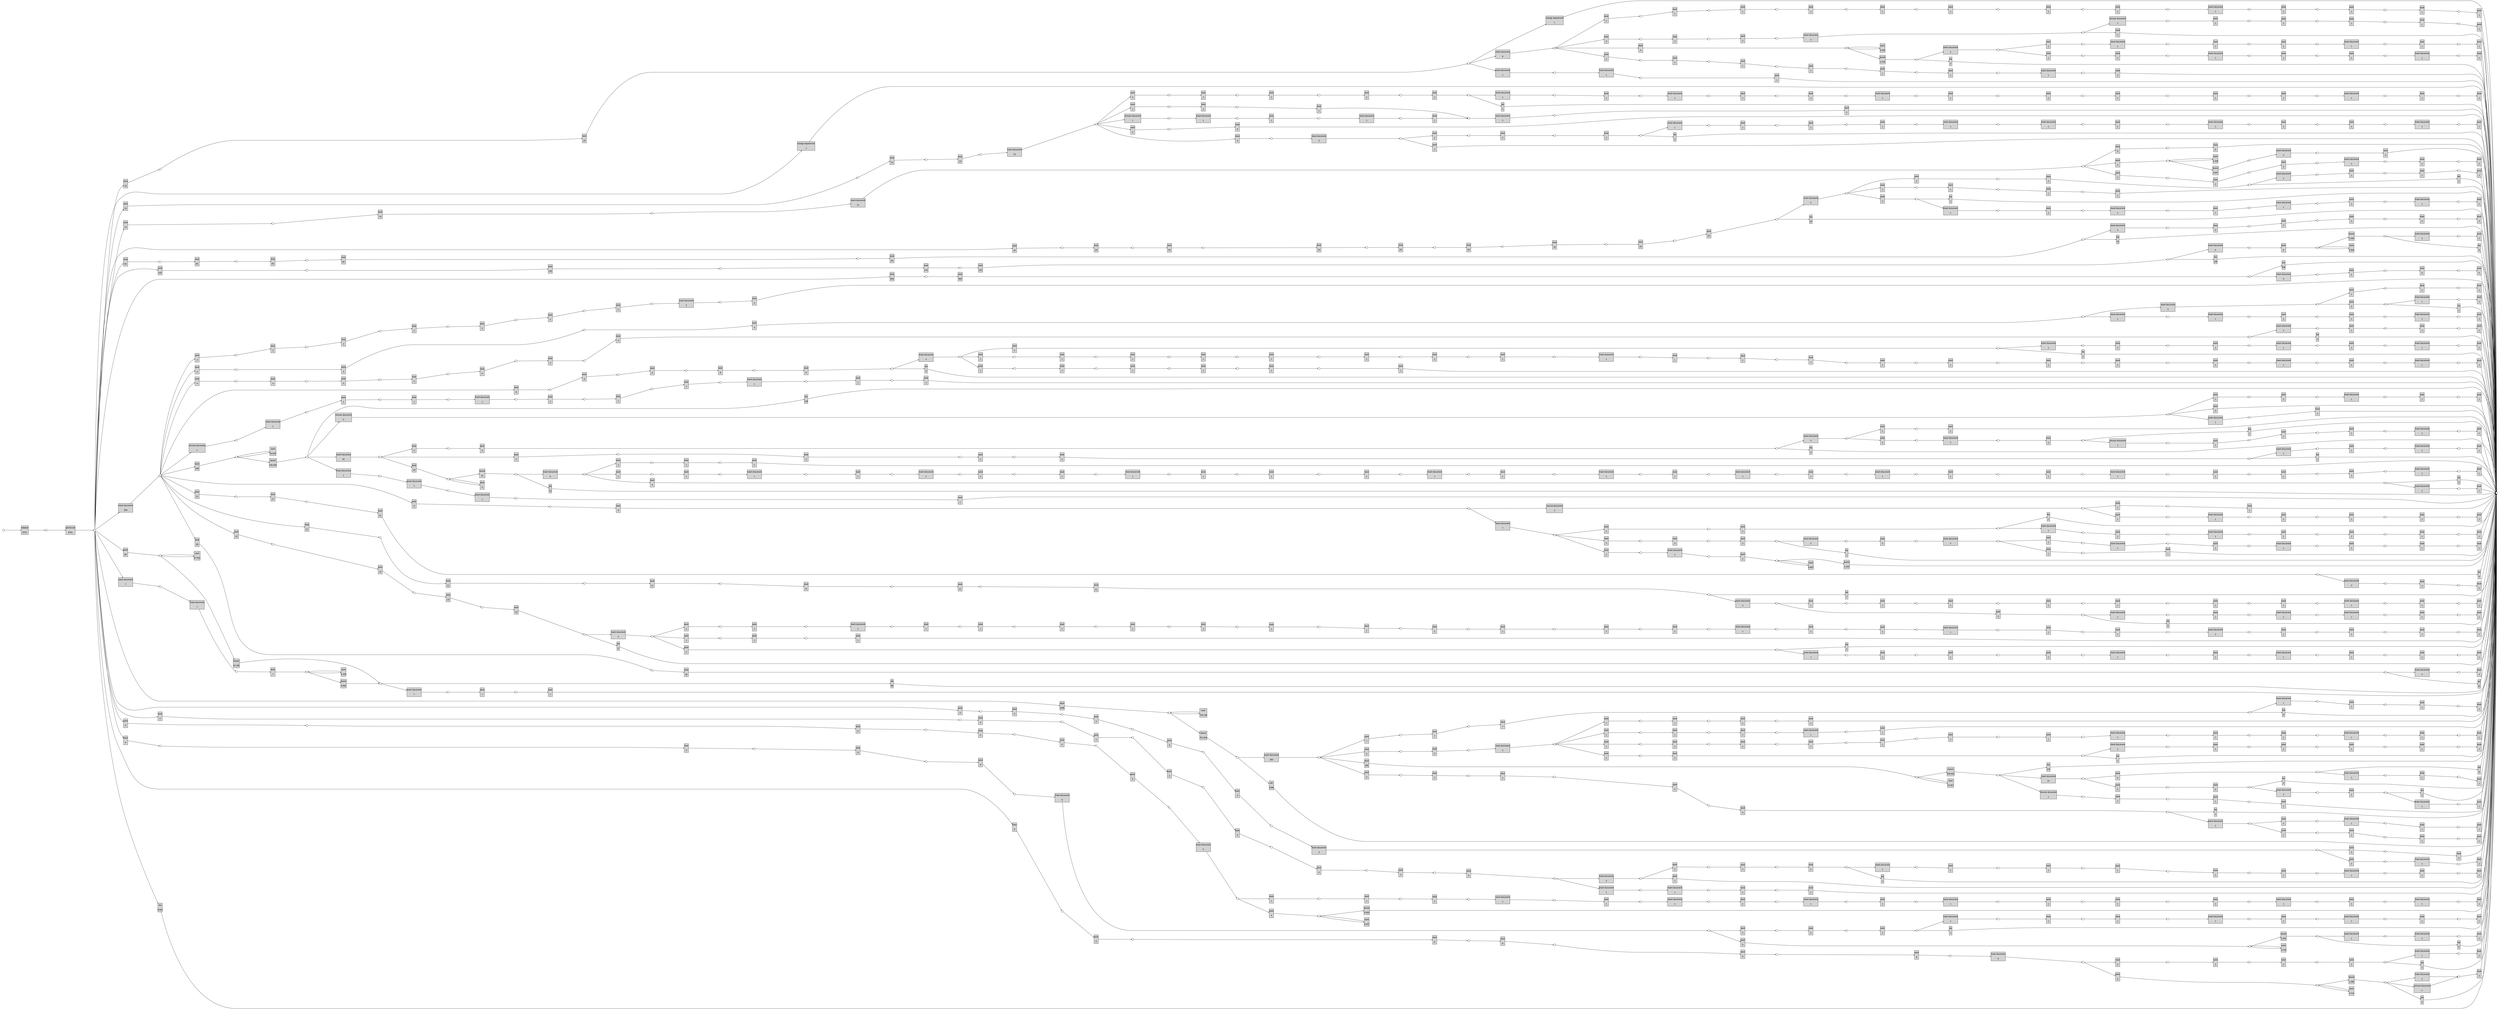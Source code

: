 digraph G { 
ranksep=".3"; fontsize="14"; remincross=true; margin="0.0,0.0"; fontname="Arial";rankdir="LR";
edge [arrowsize="0.5"];
node [height=".2",width=".2",fontname="Arial",fontsize="14"];
ratio=0.4;
id1 [shape="box",margin="0, 0.1",label="change department\n\n1",style="filled"];
id2 [shape="box",margin="0, 0.1",label="change department\n\n1",style="filled"];
id3 [shape="box",margin="0, 0.1",label="initialize\n\n8761",style="filled"];
id4 [shape="box",margin="0, 0.1",label="insert document\n\n8",style="filled"];
id5 [shape="box",margin="0, 0.1",label="insert document\n\n2",style="filled"];
id6 [shape="box",margin="0, 0.1",label="insert document\n\n1",style="filled"];
id7 [shape="box",margin="0, 0.1",label="insert document\n\n1",style="filled"];
id8 [shape="box",margin="0, 0.1",label="insert document\n\n1",style="filled"];
id9 [shape="box",margin="0, 0.1",label="insert document\n\n1",style="filled"];
id10 [shape="box",margin="0, 0.1",label="insert document\n\n1",style="filled"];
id11 [shape="box",margin="0, 0.1",label="insert document\n\n1",style="filled"];
id12 [shape="box",margin="0, 0.1",label="insert document\n\n1",style="filled"];
id13 [shape="box",margin="0, 0.1",label="insert document\n\n1",style="filled"];
id14 [shape="box",margin="0, 0.1",label="insert document\n\n2",style="filled"];
id15 [shape="box",margin="0, 0.1",label="insert document\n\n258",style="filled"];
id16 [shape="box",margin="0, 0.1",label="insert document\n\n1",style="filled"];
id17 [shape="box",margin="0, 0.1",label="insert document\n\n1",style="filled"];
id18 [shape="box",margin="0, 0.1",label="insert document\n\n1",style="filled"];
id19 [shape="box",margin="0, 0.1",label="insert document\n\n13",style="filled"];
id20 [shape="box",margin="0, 0.1",label="insert document\n\n3",style="filled"];
id21 [shape="box",margin="0, 0.1",label="insert document\n\n1",style="filled"];
id22 [shape="box",margin="0, 0.1",label="insert document\n\n1",style="filled"];
id23 [shape="box",margin="0, 0.1",label="insert document\n\n1",style="filled"];
id24 [shape="box",margin="0, 0.1",label="insert document\n\n1",style="filled"];
id25 [shape="box",margin="0, 0.1",label="insert document\n\n1",style="filled"];
id26 [shape="box",margin="0, 0.1",label="insert document\n\n1",style="filled"];
id27 [shape="box",margin="0, 0.1",label="insert document\n\n1",style="filled"];
id28 [shape="box",margin="0, 0.1",label="insert document\n\n1",style="filled"];
id29 [shape="box",margin="0, 0.1",label="insert document\n\n1",style="filled"];
id30 [shape="box",margin="0, 0.1",label="insert document\n\n1",style="filled"];
id31 [shape="box",margin="0, 0.1",label="insert document\n\n1",style="filled"];
id32 [shape="box",margin="0, 0.1",label="insert document\n\n1",style="filled"];
id33 [shape="box",margin="0, 0.1",label="insert document\n\n2",style="filled"];
id34 [shape="box",margin="0, 0.1",label="insert document\n\n14",style="filled"];
id35 [shape="box",margin="0, 0.1",label="insert document\n\n4",style="filled"];
id36 [shape="box",margin="0, 0.1",label="insert document\n\n2",style="filled"];
id37 [shape="box",margin="0, 0.1",label="insert document\n\n5",style="filled"];
id38 [shape="box",margin="0, 0.1",label="insert document\n\n1",style="filled"];
id39 [shape="box",margin="0, 0.1",label="insert document\n\n1",style="filled"];
id40 [shape="box",margin="0, 0.1",label="insert document\n\n1",style="filled"];
id41 [shape="box",margin="0, 0.1",label="insert document\n\n1",style="filled"];
id42 [shape="box",margin="0, 0.1",label="insert document\n\n1",style="filled"];
id43 [shape="box",margin="0, 0.1",label="insert document\n\n3",style="filled"];
id44 [shape="box",margin="0, 0.1",label="insert document\n\n1",style="filled"];
id45 [shape="box",margin="0, 0.1",label="insert document\n\n6",style="filled"];
id46 [shape="box",margin="0, 0.1",label="insert document\n\n2",style="filled"];
id47 [shape="box",margin="0, 0.1",label="insert document\n\n5",style="filled"];
id48 [shape="box",margin="0, 0.1",label="insert document\n\n1",style="filled"];
id49 [shape="box",margin="0, 0.1",label="insert document\n\n7",style="filled"];
id50 [shape="box",margin="0, 0.1",label="insert document\n\n7",style="filled"];
id51 [shape="box",margin="0, 0.1",label="insert document\n\n7",style="filled"];
id52 [shape="box",margin="0, 0.1",label="insert document\n\n3",style="filled"];
id53 [shape="box",margin="0, 0.1",label="insert document\n\n2",style="filled"];
id54 [shape="box",margin="0, 0.1",label="insert document\n\n1",style="filled"];
id55 [shape="box",margin="0, 0.1",label="insert document\n\n1",style="filled"];
id56 [shape="box",margin="0, 0.1",label="insert document\n\n1",style="filled"];
id57 [shape="box",margin="0, 0.1",label="insert document\n\n1",style="filled"];
id58 [shape="box",margin="0, 0.1",label="insert document\n\n1",style="filled"];
id59 [shape="box",margin="0, 0.1",label="insert document\n\n1",style="filled"];
id60 [shape="box",margin="0, 0.1",label="insert document\n\n1",style="filled"];
id61 [shape="box",margin="0, 0.1",label="insert document\n\n2",style="filled"];
id62 [shape="box",margin="0, 0.1",label="insert document\n\n1",style="filled"];
id63 [shape="box",margin="0, 0.1",label="insert document\n\n3",style="filled"];
id64 [shape="box",margin="0, 0.1",label="insert document\n\n1",style="filled"];
id65 [shape="box",margin="0, 0.1",label="insert document\n\n1",style="filled"];
id66 [shape="box",margin="0, 0.1",label="insert document\n\n1",style="filled"];
id67 [shape="box",margin="0, 0.1",label="insert document\n\n1",style="filled"];
id68 [shape="box",margin="0, 0.1",label="insert document\n\n1",style="filled"];
id69 [shape="box",margin="0, 0.1",label="insert document\n\n4",style="filled"];
id70 [shape="box",margin="0, 0.1",label="insert document\n\n1",style="filled"];
id71 [shape="box",margin="0, 0.1",label="insert document\n\n1",style="filled"];
id72 [shape="box",margin="0, 0.1",label="insert document\n\n1",style="filled"];
id73 [shape="box",margin="0, 0.1",label="insert document\n\n1",style="filled"];
id74 [shape="box",margin="0, 0.1",label="insert document\n\n1",style="filled"];
id75 [shape="box",margin="0, 0.1",label="insert document\n\n1",style="filled"];
id76 [shape="box",margin="0, 0.1",label="insert document\n\n1",style="filled"];
id77 [shape="box",margin="0, 0.1",label="insert document\n\n7",style="filled"];
id78 [shape="box",margin="0, 0.1",label="insert document\n\n2",style="filled"];
id79 [shape="box",margin="0, 0.1",label="insert document\n\n1",style="filled"];
id80 [shape="box",margin="0, 0.1",label="insert document\n\n1",style="filled"];
id81 [shape="box",margin="0, 0.1",label="insert document\n\n2",style="filled"];
id82 [shape="box",margin="0, 0.1",label="insert document\n\n2",style="filled"];
id83 [shape="box",margin="0, 0.1",label="insert document\n\n1",style="filled"];
id84 [shape="box",margin="0, 0.1",label="insert document\n\n1",style="filled"];
id85 [shape="box",margin="0, 0.1",label="insert document\n\n1",style="filled"];
id86 [shape="box",margin="0, 0.1",label="insert document\n\n25",style="filled"];
id87 [shape="box",margin="0, 0.1",label="insert document\n\n2",style="filled"];
id88 [shape="box",margin="0, 0.1",label="insert document\n\n4",style="filled"];
id89 [shape="box",margin="0, 0.1",label="insert document\n\n1",style="filled"];
id90 [shape="box",margin="0, 0.1",label="insert document\n\n1",style="filled"];
id91 [shape="box",margin="0, 0.1",label="insert document\n\n1",style="filled"];
id92 [shape="box",margin="0, 0.1",label="insert document\n\n1",style="filled"];
id93 [shape="box",margin="0, 0.1",label="insert document\n\n4",style="filled"];
id94 [shape="box",margin="0, 0.1",label="insert document\n\n1",style="filled"];
id95 [shape="box",margin="0, 0.1",label="insert document\n\n1",style="filled"];
id96 [shape="box",margin="0, 0.1",label="insert document\n\n1",style="filled"];
id97 [shape="box",margin="0, 0.1",label="insert document\n\n1",style="filled"];
id98 [shape="box",margin="0, 0.1",label="insert document\n\n6",style="filled"];
id99 [shape="box",margin="0, 0.1",label="insert document\n\n1",style="filled"];
id100 [shape="box",margin="0, 0.1",label="insert document\n\n1",style="filled"];
id101 [shape="box",margin="0, 0.1",label="insert document\n\n1",style="filled"];
id102 [shape="box",margin="0, 0.1",label="insert document\n\n4",style="filled"];
id103 [shape="box",margin="0, 0.1",label="insert document\n\n200",style="filled"];
id104 [shape="box",margin="0, 0.1",label="insert document\n\n14",style="filled"];
id105 [shape="box",margin="0, 0.1",label="insert document\n\n1",style="filled"];
id106 [shape="box",margin="0, 0.1",label="insert document\n\n2",style="filled"];
id107 [shape="box",margin="0, 0.1",label="insert document\n\n1",style="filled"];
id108 [shape="box",margin="0, 0.1",label="insert document\n\n2",style="filled"];
id109 [shape="box",margin="0, 0.1",label="insert document\n\n1",style="filled"];
id110 [shape="box",margin="0, 0.1",label="insert document\n\n1",style="filled"];
id111 [shape="box",margin="0, 0.1",label="insert document\n\n5",style="filled"];
id112 [shape="box",margin="0, 0.1",label="insert document\n\n1",style="filled"];
id113 [shape="box",margin="0, 0.1",label="insert document\n\n1",style="filled"];
id114 [shape="box",margin="0, 0.1",label="insert document\n\n1",style="filled"];
id115 [shape="box",margin="0, 0.1",label="insert document\n\n1",style="filled"];
id116 [shape="box",margin="0, 0.1",label="insert document\n\n1",style="filled"];
id117 [shape="box",margin="0, 0.1",label="insert document\n\n1",style="filled"];
id118 [shape="box",margin="0, 0.1",label="insert document\n\n4",style="filled"];
id119 [shape="box",margin="0, 0.1",label="insert document\n\n1",style="filled"];
id120 [shape="box",margin="0, 0.1",label="insert document\n\n2",style="filled"];
id121 [shape="box",margin="0, 0.1",label="insert document\n\n3",style="filled"];
id122 [shape="box",margin="0, 0.1",label="insert document\n\n1",style="filled"];
id123 [shape="box",margin="0, 0.1",label="insert document\n\n1",style="filled"];
id124 [shape="box",margin="0, 0.1",label="insert document\n\n1",style="filled"];
id125 [shape="box",margin="0, 0.1",label="insert document\n\n1",style="filled"];
id126 [shape="box",margin="0, 0.1",label="insert document\n\n1",style="filled"];
id127 [shape="box",margin="0, 0.1",label="insert document\n\n5",style="filled"];
id128 [shape="box",margin="0, 0.1",label="insert document\n\n1",style="filled"];
id129 [shape="box",margin="0, 0.1",label="insert document\n\n1",style="filled"];
id130 [shape="box",margin="0, 0.1",label="insert document\n\n1",style="filled"];
id131 [shape="box",margin="0, 0.1",label="insert document\n\n1",style="filled"];
id132 [shape="box",margin="0, 0.1",label="insert document\n\n1",style="filled"];
id133 [shape="box",margin="0, 0.1",label="insert document\n\n1",style="filled"];
id134 [shape="box",margin="0, 0.1",label="insert document\n\n8",style="filled"];
id135 [shape="box",margin="0, 0.1",label="insert document\n\n1",style="filled"];
id136 [shape="box",margin="0, 0.1",label="insert document\n\n1",style="filled"];
id137 [shape="box",margin="0, 0.1",label="insert document\n\n1",style="filled"];
id138 [shape="box",margin="0, 0.1",label="insert document\n\n1",style="filled"];
id139 [shape="box",margin="0, 0.1",label="insert document\n\n1",style="filled"];
id140 [shape="box",margin="0, 0.1",label="insert document\n\n1",style="filled"];
id141 [shape="box",margin="0, 0.1",label="insert document\n\n8",style="filled"];
id142 [shape="box",margin="0, 0.1",label="insert document\n\n1",style="filled"];
id143 [shape="box",margin="0, 0.1",label="insert document\n\n1",style="filled"];
id144 [shape="box",margin="0, 0.1",label="insert document\n\n1",style="filled"];
id145 [shape="box",margin="0, 0.1",label="performed\n\n8761",style="filled"];
id146 [shape="box",margin="0, 0.1",label="remove document\n\n1",style="filled"];
id147 [shape="box",margin="0, 0.1",label="remove document\n\n1",style="filled"];
id148 [shape="box",margin="0, 0.1",label="remove document\n\n1",style="filled"];
id149 [shape="box",margin="0, 0.1",label="remove document\n\n1",style="filled"];
id150 [shape="box",margin="0, 0.1",label="remove document\n\n5",style="filled"];
id151 [shape="box",margin="0, 0.1",label="remove document\n\n2",style="filled"];
id152 [shape="box",margin="0, 0.1",label="remove document\n\n1",style="filled"];
id153 [shape="box",margin="0, 0.1",label="remove document\n\n1",style="filled"];
id154 [shape="box",margin="0, 0.1",label="save\n\n1",style="filled"];
id155 [shape="box",margin="0, 0.1",label="save\n\n10",style="filled"];
id156 [shape="box",margin="0, 0.1",label="save\n\n10",style="filled"];
id157 [shape="box",margin="0, 0.1",label="save\n\n2.545",style="filled"];
id158 [shape="box",margin="0, 0.1",label="save\n\n1",style="filled"];
id159 [shape="box",margin="0, 0.1",label="save\n\n1",style="filled"];
id160 [shape="box",margin="0, 0.1",label="save\n\n1",style="filled"];
id161 [shape="box",margin="0, 0.1",label="save\n\n1",style="filled"];
id162 [shape="box",margin="0, 0.1",label="save\n\n1",style="filled"];
id163 [shape="box",margin="0, 0.1",label="save\n\n1",style="filled"];
id164 [shape="box",margin="0, 0.1",label="save\n\n1",style="filled"];
id165 [shape="box",margin="0, 0.1",label="save\n\n1",style="filled"];
id166 [shape="box",margin="0, 0.1",label="save\n\n1",style="filled"];
id167 [shape="box",margin="0, 0.1",label="save\n\n1",style="filled"];
id168 [shape="box",margin="0, 0.1",label="save\n\n1",style="filled"];
id169 [shape="box",margin="0, 0.1",label="save\n\n1",style="filled"];
id170 [shape="box",margin="0, 0.1",label="save\n\n1",style="filled"];
id171 [shape="box",margin="0, 0.1",label="save\n\n1",style="filled"];
id172 [shape="box",margin="0, 0.1",label="save\n\n1",style="filled"];
id173 [shape="box",margin="0, 0.1",label="save\n\n1",style="filled"];
id174 [shape="box",margin="0, 0.1",label="save\n\n1",style="filled"];
id175 [shape="box",margin="0, 0.1",label="save\n\n1",style="filled"];
id176 [shape="box",margin="0, 0.1",label="save\n\n1",style="filled"];
id177 [shape="box",margin="0, 0.1",label="save\n\n1",style="filled"];
id178 [shape="box",margin="0, 0.1",label="save\n\n1",style="filled"];
id179 [shape="box",margin="0, 0.1",label="save\n\n1",style="filled"];
id180 [shape="box",margin="0, 0.1",label="save\n\n1",style="filled"];
id181 [shape="box",margin="0, 0.1",label="save\n\n1",style="filled"];
id182 [shape="box",margin="0, 0.1",label="save\n\n1",style="filled"];
id183 [shape="box",margin="0, 0.1",label="save\n\n1",style="filled"];
id184 [shape="box",margin="0, 0.1",label="save\n\n1",style="filled"];
id185 [shape="box",margin="0, 0.1",label="save\n\n1",style="filled"];
id186 [shape="box",margin="0, 0.1",label="save\n\n1",style="filled"];
id187 [shape="box",margin="0, 0.1",label="save\n\n1",style="filled"];
id188 [shape="box",margin="0, 0.1",label="save\n\n2",style="filled"];
id189 [shape="box",margin="0, 0.1",label="save\n\n1",style="filled"];
id190 [shape="box",margin="0, 0.1",label="save\n\n2",style="filled"];
id191 [shape="box",margin="0, 0.1",label="save\n\n2",style="filled"];
id192 [shape="box",margin="0, 0.1",label="save\n\n1",style="filled"];
id193 [shape="box",margin="0, 0.1",label="save\n\n1",style="filled"];
id194 [shape="box",margin="0, 0.1",label="save\n\n1",style="filled"];
id195 [shape="box",margin="0, 0.1",label="save\n\n1",style="filled"];
id196 [shape="box",margin="0, 0.1",label="save\n\n1",style="filled"];
id197 [shape="box",margin="0, 0.1",label="save\n\n1",style="filled"];
id198 [shape="box",margin="0, 0.1",label="save\n\n1",style="filled"];
id199 [shape="box",margin="0, 0.1",label="save\n\n1",style="filled"];
id200 [shape="box",margin="0, 0.1",label="save\n\n13",style="filled"];
id201 [shape="box",margin="0, 0.1",label="save\n\n13",style="filled"];
id202 [shape="box",margin="0, 0.1",label="save\n\n13",style="filled"];
id203 [shape="box",margin="0, 0.1",label="save\n\n6",style="filled"];
id204 [shape="box",margin="0, 0.1",label="save\n\n6",style="filled"];
id205 [shape="box",margin="0, 0.1",label="save\n\n3",style="filled"];
id206 [shape="box",margin="0, 0.1",label="save\n\n1",style="filled"];
id207 [shape="box",margin="0, 0.1",label="save\n\n2",style="filled"];
id208 [shape="box",margin="0, 0.1",label="save\n\n2",style="filled"];
id209 [shape="box",margin="0, 0.1",label="save\n\n2",style="filled"];
id210 [shape="box",margin="0, 0.1",label="save\n\n1",style="filled"];
id211 [shape="box",margin="0, 0.1",label="save\n\n1",style="filled"];
id212 [shape="box",margin="0, 0.1",label="save\n\n1",style="filled"];
id213 [shape="box",margin="0, 0.1",label="save\n\n1",style="filled"];
id214 [shape="box",margin="0, 0.1",label="save\n\n1",style="filled"];
id215 [shape="box",margin="0, 0.1",label="save\n\n1",style="filled"];
id216 [shape="box",margin="0, 0.1",label="save\n\n1",style="filled"];
id217 [shape="box",margin="0, 0.1",label="save\n\n1",style="filled"];
id218 [shape="box",margin="0, 0.1",label="save\n\n2",style="filled"];
id219 [shape="box",margin="0, 0.1",label="save\n\n2",style="filled"];
id220 [shape="box",margin="0, 0.1",label="save\n\n2",style="filled"];
id221 [shape="box",margin="0, 0.1",label="save\n\n1",style="filled"];
id222 [shape="box",margin="0, 0.1",label="save\n\n2",style="filled"];
id223 [shape="box",margin="0, 0.1",label="save\n\n2",style="filled"];
id224 [shape="box",margin="0, 0.1",label="save\n\n1",style="filled"];
id225 [shape="box",margin="0, 0.1",label="save\n\n1",style="filled"];
id226 [shape="box",margin="0, 0.1",label="save\n\n1",style="filled"];
id227 [shape="box",margin="0, 0.1",label="save\n\n1",style="filled"];
id228 [shape="box",margin="0, 0.1",label="save\n\n1",style="filled"];
id229 [shape="box",margin="0, 0.1",label="save\n\n1",style="filled"];
id230 [shape="box",margin="0, 0.1",label="save\n\n1",style="filled"];
id231 [shape="box",margin="0, 0.1",label="save\n\n1",style="filled"];
id232 [shape="box",margin="0, 0.1",label="save\n\n1",style="filled"];
id233 [shape="box",margin="0, 0.1",label="save\n\n1",style="filled"];
id234 [shape="box",margin="0, 0.1",label="save\n\n1",style="filled"];
id235 [shape="box",margin="0, 0.1",label="save\n\n1",style="filled"];
id236 [shape="box",margin="0, 0.1",label="save\n\n1",style="filled"];
id237 [shape="box",margin="0, 0.1",label="save\n\n1",style="filled"];
id238 [shape="box",margin="0, 0.1",label="save\n\n1",style="filled"];
id239 [shape="box",margin="0, 0.1",label="save\n\n1",style="filled"];
id240 [shape="box",margin="0, 0.1",label="save\n\n1",style="filled"];
id241 [shape="box",margin="0, 0.1",label="save\n\n2",style="filled"];
id242 [shape="box",margin="0, 0.1",label="save\n\n14",style="filled"];
id243 [shape="box",margin="0, 0.1",label="save\n\n14",style="filled"];
id244 [shape="box",margin="0, 0.1",label="save\n\n8",style="filled"];
id245 [shape="box",margin="0, 0.1",label="save\n\n8",style="filled"];
id246 [shape="box",margin="0, 0.1",label="save\n\n1.333",style="filled"];
id247 [shape="box",margin="0, 0.1",label="save\n\n2",style="filled"];
id248 [shape="box",margin="0, 0.1",label="save\n\n4",style="filled"];
id249 [shape="box",margin="0, 0.1",label="save\n\n2",style="filled"];
id250 [shape="box",margin="0, 0.1",label="save\n\n2",style="filled"];
id251 [shape="box",margin="0, 0.1",label="save\n\n2",style="filled"];
id252 [shape="box",margin="0, 0.1",label="save\n\n2",style="filled"];
id253 [shape="box",margin="0, 0.1",label="save\n\n2",style="filled"];
id254 [shape="box",margin="0, 0.1",label="save\n\n24",style="filled"];
id255 [shape="box",margin="0, 0.1",label="save\n\n24",style="filled"];
id256 [shape="box",margin="0, 0.1",label="save\n\n24",style="filled"];
id257 [shape="box",margin="0, 0.1",label="save\n\n2",style="filled"];
id258 [shape="box",margin="0, 0.1",label="save\n\n24",style="filled"];
id259 [shape="box",margin="0, 0.1",label="save\n\n24",style="filled"];
id260 [shape="box",margin="0, 0.1",label="save\n\n24",style="filled"];
id261 [shape="box",margin="0, 0.1",label="save\n\n24",style="filled"];
id262 [shape="box",margin="0, 0.1",label="save\n\n24",style="filled"];
id263 [shape="box",margin="0, 0.1",label="save\n\n24",style="filled"];
id264 [shape="box",margin="0, 0.1",label="save\n\n1",style="filled"];
id265 [shape="box",margin="0, 0.1",label="save\n\n1",style="filled"];
id266 [shape="box",margin="0, 0.1",label="save\n\n2",style="filled"];
id267 [shape="box",margin="0, 0.1",label="save\n\n1",style="filled"];
id268 [shape="box",margin="0, 0.1",label="save\n\n1",style="filled"];
id269 [shape="box",margin="0, 0.1",label="save\n\n2",style="filled"];
id270 [shape="box",margin="0, 0.1",label="save\n\n2",style="filled"];
id271 [shape="box",margin="0, 0.1",label="save\n\n1",style="filled"];
id272 [shape="box",margin="0, 0.1",label="save\n\n1",style="filled"];
id273 [shape="box",margin="0, 0.1",label="save\n\n1",style="filled"];
id274 [shape="box",margin="0, 0.1",label="save\n\n1",style="filled"];
id275 [shape="box",margin="0, 0.1",label="save\n\n2",style="filled"];
id276 [shape="box",margin="0, 0.1",label="save\n\n2",style="filled"];
id277 [shape="box",margin="0, 0.1",label="save\n\n1",style="filled"];
id278 [shape="box",margin="0, 0.1",label="save\n\n1",style="filled"];
id279 [shape="box",margin="0, 0.1",label="save\n\n1",style="filled"];
id280 [shape="box",margin="0, 0.1",label="save\n\n82",style="filled"];
id281 [shape="box",margin="0, 0.1",label="save\n\n82",style="filled"];
id282 [shape="box",margin="0, 0.1",label="save\n\n82",style="filled"];
id283 [shape="box",margin="0, 0.1",label="save\n\n82",style="filled"];
id284 [shape="box",margin="0, 0.1",label="save\n\n82",style="filled"];
id285 [shape="box",margin="0, 0.1",label="save\n\n3",style="filled"];
id286 [shape="box",margin="0, 0.1",label="save\n\n3",style="filled"];
id287 [shape="box",margin="0, 0.1",label="save\n\n3",style="filled"];
id288 [shape="box",margin="0, 0.1",label="save\n\n3",style="filled"];
id289 [shape="box",margin="0, 0.1",label="save\n\n3",style="filled"];
id290 [shape="box",margin="0, 0.1",label="save\n\n142",style="filled"];
id291 [shape="box",margin="0, 0.1",label="save\n\n142",style="filled"];
id292 [shape="box",margin="0, 0.1",label="save\n\n142",style="filled"];
id293 [shape="box",margin="0, 0.1",label="save\n\n142",style="filled"];
id294 [shape="box",margin="0, 0.1",label="save\n\n4.364",style="filled"];
id295 [shape="box",margin="0, 0.1",label="save\n\n1",style="filled"];
id296 [shape="box",margin="0, 0.1",label="save\n\n2",style="filled"];
id297 [shape="box",margin="0, 0.1",label="save\n\n463",style="filled"];
id298 [shape="box",margin="0, 0.1",label="save\n\n463",style="filled"];
id299 [shape="box",margin="0, 0.1",label="save\n\n5",style="filled"];
id300 [shape="box",margin="0, 0.1",label="save\n\n5",style="filled"];
id301 [shape="box",margin="0, 0.1",label="save\n\n5",style="filled"];
id302 [shape="box",margin="0, 0.1",label="save\n\n57.815",style="filled"];
id303 [shape="box",margin="0, 0.1",label="save\n\n1",style="filled"];
id304 [shape="box",margin="0, 0.1",label="save\n\n2.100",style="filled"];
id305 [shape="box",margin="0, 0.1",label="save\n\n7",style="filled"];
id306 [shape="box",margin="0, 0.1",label="save\n\n7",style="filled"];
id307 [shape="box",margin="0, 0.1",label="save\n\n5",style="filled"];
id308 [shape="box",margin="0, 0.1",label="save\n\n5",style="filled"];
id309 [shape="box",margin="0, 0.1",label="save\n\n1",style="filled"];
id310 [shape="box",margin="0, 0.1",label="save\n\n1",style="filled"];
id311 [shape="box",margin="0, 0.1",label="save\n\n2",style="filled"];
id312 [shape="box",margin="0, 0.1",label="save\n\n2",style="filled"];
id313 [shape="box",margin="0, 0.1",label="save\n\n1",style="filled"];
id314 [shape="box",margin="0, 0.1",label="save\n\n1",style="filled"];
id315 [shape="box",margin="0, 0.1",label="save\n\n1",style="filled"];
id316 [shape="box",margin="0, 0.1",label="save\n\n1",style="filled"];
id317 [shape="box",margin="0, 0.1",label="save\n\n3",style="filled"];
id318 [shape="box",margin="0, 0.1",label="save\n\n1",style="filled"];
id319 [shape="box",margin="0, 0.1",label="save\n\n1",style="filled"];
id320 [shape="box",margin="0, 0.1",label="save\n\n1",style="filled"];
id321 [shape="box",margin="0, 0.1",label="save\n\n1",style="filled"];
id322 [shape="box",margin="0, 0.1",label="save\n\n1",style="filled"];
id323 [shape="box",margin="0, 0.1",label="save\n\n1",style="filled"];
id324 [shape="box",margin="0, 0.1",label="save\n\n1",style="filled"];
id325 [shape="box",margin="0, 0.1",label="save\n\n2",style="filled"];
id326 [shape="box",margin="0, 0.1",label="save\n\n1",style="filled"];
id327 [shape="box",margin="0, 0.1",label="save\n\n2",style="filled"];
id328 [shape="box",margin="0, 0.1",label="save\n\n2",style="filled"];
id329 [shape="box",margin="0, 0.1",label="save\n\n2",style="filled"];
id330 [shape="box",margin="0, 0.1",label="save\n\n2",style="filled"];
id331 [shape="box",margin="0, 0.1",label="save\n\n2",style="filled"];
id332 [shape="box",margin="0, 0.1",label="save\n\n2",style="filled"];
id333 [shape="box",margin="0, 0.1",label="save\n\n2",style="filled"];
id334 [shape="box",margin="0, 0.1",label="save\n\n4",style="filled"];
id335 [shape="box",margin="0, 0.1",label="save\n\n4",style="filled"];
id336 [shape="box",margin="0, 0.1",label="save\n\n4",style="filled"];
id337 [shape="box",margin="0, 0.1",label="save\n\n1",style="filled"];
id338 [shape="box",margin="0, 0.1",label="save\n\n1",style="filled"];
id339 [shape="box",margin="0, 0.1",label="save\n\n1",style="filled"];
id340 [shape="box",margin="0, 0.1",label="save\n\n2",style="filled"];
id341 [shape="box",margin="0, 0.1",label="save\n\n1",style="filled"];
id342 [shape="box",margin="0, 0.1",label="save\n\n1",style="filled"];
id343 [shape="box",margin="0, 0.1",label="save\n\n1",style="filled"];
id344 [shape="box",margin="0, 0.1",label="save\n\n1",style="filled"];
id345 [shape="box",margin="0, 0.1",label="save\n\n4",style="filled"];
id346 [shape="box",margin="0, 0.1",label="save\n\n1",style="filled"];
id347 [shape="box",margin="0, 0.1",label="save\n\n4",style="filled"];
id348 [shape="box",margin="0, 0.1",label="save\n\n4",style="filled"];
id349 [shape="box",margin="0, 0.1",label="save\n\n4",style="filled"];
id350 [shape="box",margin="0, 0.1",label="save\n\n4",style="filled"];
id351 [shape="box",margin="0, 0.1",label="save\n\n4",style="filled"];
id352 [shape="box",margin="0, 0.1",label="save\n\n4",style="filled"];
id353 [shape="box",margin="0, 0.1",label="save\n\n1",style="filled"];
id354 [shape="box",margin="0, 0.1",label="save\n\n1",style="filled"];
id355 [shape="box",margin="0, 0.1",label="save\n\n1",style="filled"];
id356 [shape="box",margin="0, 0.1",label="save\n\n1",style="filled"];
id357 [shape="box",margin="0, 0.1",label="save\n\n8",style="filled"];
id358 [shape="box",margin="0, 0.1",label="save\n\n8",style="filled"];
id359 [shape="box",margin="0, 0.1",label="save\n\n8",style="filled"];
id360 [shape="box",margin="0, 0.1",label="save\n\n8",style="filled"];
id361 [shape="box",margin="0, 0.1",label="save\n\n1",style="filled"];
id362 [shape="box",margin="0, 0.1",label="save\n\n8",style="filled"];
id363 [shape="box",margin="0, 0.1",label="save\n\n1",style="filled"];
id364 [shape="box",margin="0, 0.1",label="save\n\n1",style="filled"];
id365 [shape="box",margin="0, 0.1",label="save\n\n1",style="filled"];
id366 [shape="box",margin="0, 0.1",label="save\n\n1",style="filled"];
id367 [shape="box",margin="0, 0.1",label="save\n\n1",style="filled"];
id368 [shape="box",margin="0, 0.1",label="save\n\n1",style="filled"];
id369 [shape="box",margin="0, 0.1",label="save\n\n2",style="filled"];
id370 [shape="box",margin="0, 0.1",label="save\n\n1",style="filled"];
id371 [shape="box",margin="0, 0.1",label="save\n\n1",style="filled"];
id372 [shape="box",margin="0, 0.1",label="save\n\n1",style="filled"];
id373 [shape="box",margin="0, 0.1",label="save\n\n1",style="filled"];
id374 [shape="box",margin="0, 0.1",label="save\n\n1",style="filled"];
id375 [shape="box",margin="0, 0.1",label="save\n\n1",style="filled"];
id376 [shape="box",margin="0, 0.1",label="save\n\n1",style="filled"];
id377 [shape="box",margin="0, 0.1",label="save\n\n1",style="filled"];
id378 [shape="box",margin="0, 0.1",label="save\n\n1",style="filled"];
id379 [shape="box",margin="0, 0.1",label="save\n\n1",style="filled"];
id380 [shape="box",margin="0, 0.1",label="save\n\n1",style="filled"];
id381 [shape="box",margin="0, 0.1",label="save\n\n1",style="filled"];
id382 [shape="box",margin="0, 0.1",label="save\n\n1",style="filled"];
id383 [shape="box",margin="0, 0.1",label="save\n\n1",style="filled"];
id384 [shape="box",margin="0, 0.1",label="save\n\n1",style="filled"];
id385 [shape="box",margin="0, 0.1",label="save\n\n1",style="filled"];
id386 [shape="box",margin="0, 0.1",label="save\n\n1",style="filled"];
id387 [shape="box",margin="0, 0.1",label="save\n\n1",style="filled"];
id388 [shape="box",margin="0, 0.1",label="save\n\n1",style="filled"];
id389 [shape="box",margin="0, 0.1",label="save\n\n1",style="filled"];
id390 [shape="box",margin="0, 0.1",label="save\n\n1",style="filled"];
id391 [shape="box",margin="0, 0.1",label="save\n\n1",style="filled"];
id392 [shape="box",margin="0, 0.1",label="save\n\n1",style="filled"];
id393 [shape="box",margin="0, 0.1",label="save\n\n1",style="filled"];
id394 [shape="box",margin="0, 0.1",label="save\n\n9",style="filled"];
id395 [shape="box",margin="0, 0.1",label="save\n\n9",style="filled"];
id396 [shape="box",margin="0, 0.1",label="save\n\n2",style="filled"];
id397 [shape="box",margin="0, 0.1",label="save\n\n0.667",style="filled"];
id398 [shape="box",margin="0, 0.1",label="save\n\n2",style="filled"];
id399 [shape="box",margin="0, 0.1",label="save\n\n2",style="filled"];
id400 [shape="box",margin="0, 0.1",label="save\n\n1",style="filled"];
id401 [shape="box",margin="0, 0.1",label="save\n\n1",style="filled"];
id402 [shape="box",margin="0, 0.1",label="save\n\n14.545",style="filled"];
id403 [shape="box",margin="0, 0.1",label="save\n\n1",style="filled"];
id404 [shape="box",margin="0, 0.1",label="save\n\n1",style="filled"];
id405 [shape="box",margin="0, 0.1",label="save\n\n1",style="filled"];
id406 [shape="box",margin="0, 0.1",label="save\n\n3",style="filled"];
id407 [shape="box",margin="0, 0.1",label="save\n\n3",style="filled"];
id408 [shape="box",margin="0, 0.1",label="save\n\n3",style="filled"];
id409 [shape="box",margin="0, 0.1",label="save\n\n2",style="filled"];
id410 [shape="box",margin="0, 0.1",label="save\n\n1",style="filled"];
id411 [shape="box",margin="0, 0.1",label="save\n\n1",style="filled"];
id412 [shape="box",margin="0, 0.1",label="save\n\n1",style="filled"];
id413 [shape="box",margin="0, 0.1",label="save\n\n1",style="filled"];
id414 [shape="box",margin="0, 0.1",label="save\n\n1",style="filled"];
id415 [shape="box",margin="0, 0.1",label="save\n\n1",style="filled"];
id416 [shape="box",margin="0, 0.1",label="save\n\n1",style="filled"];
id417 [shape="box",margin="0, 0.1",label="save\n\n1",style="filled"];
id418 [shape="box",margin="0, 0.1",label="save\n\n1",style="filled"];
id419 [shape="box",margin="0, 0.1",label="save\n\n1",style="filled"];
id420 [shape="box",margin="0, 0.1",label="save\n\n1",style="filled"];
id421 [shape="box",margin="0, 0.1",label="save\n\n1",style="filled"];
id422 [shape="box",margin="0, 0.1",label="save\n\n1",style="filled"];
id423 [shape="box",margin="0, 0.1",label="save\n\n1",style="filled"];
id424 [shape="box",margin="0, 0.1",label="save\n\n11",style="filled"];
id425 [shape="box",margin="0, 0.1",label="save\n\n11",style="filled"];
id426 [shape="box",margin="0, 0.1",label="save\n\n11",style="filled"];
id427 [shape="box",margin="0, 0.1",label="save\n\n2",style="filled"];
id428 [shape="box",margin="0, 0.1",label="save\n\n2",style="filled"];
id429 [shape="box",margin="0, 0.1",label="save\n\n11",style="filled"];
id430 [shape="box",margin="0, 0.1",label="save\n\n11",style="filled"];
id431 [shape="box",margin="0, 0.1",label="save\n\n11",style="filled"];
id432 [shape="box",margin="0, 0.1",label="save\n\n11",style="filled"];
id433 [shape="box",margin="0, 0.1",label="save\n\n11",style="filled"];
id434 [shape="box",margin="0, 0.1",label="save\n\n11",style="filled"];
id435 [shape="box",margin="0, 0.1",label="save\n\n3",style="filled"];
id436 [shape="box",margin="0, 0.1",label="save\n\n1",style="filled"];
id437 [shape="box",margin="0, 0.1",label="save\n\n1",style="filled"];
id438 [shape="box",margin="0, 0.1",label="save\n\n1",style="filled"];
id439 [shape="box",margin="0, 0.1",label="save\n\n1",style="filled"];
id440 [shape="box",margin="0, 0.1",label="save\n\n1",style="filled"];
id441 [shape="box",margin="0, 0.1",label="save\n\n1",style="filled"];
id442 [shape="box",margin="0, 0.1",label="save\n\n1",style="filled"];
id443 [shape="box",margin="0, 0.1",label="save\n\n1",style="filled"];
id444 [shape="box",margin="0, 0.1",label="save\n\n1",style="filled"];
id445 [shape="box",margin="0, 0.1",label="save\n\n1",style="filled"];
id446 [shape="box",margin="0, 0.1",label="save\n\n1",style="filled"];
id447 [shape="box",margin="0, 0.1",label="save\n\n1",style="filled"];
id448 [shape="box",margin="0, 0.1",label="save\n\n6",style="filled"];
id449 [shape="box",margin="0, 0.1",label="save\n\n13",style="filled"];
id450 [shape="box",margin="0, 0.1",label="save\n\n13",style="filled"];
id451 [shape="box",margin="0, 0.1",label="save\n\n13",style="filled"];
id452 [shape="box",margin="0, 0.1",label="save\n\n13",style="filled"];
id453 [shape="box",margin="0, 0.1",label="save\n\n1",style="filled"];
id454 [shape="box",margin="0, 0.1",label="save\n\n1",style="filled"];
id455 [shape="box",margin="0, 0.1",label="save\n\n1",style="filled"];
id456 [shape="box",margin="0, 0.1",label="save\n\n2",style="filled"];
id457 [shape="box",margin="0, 0.1",label="save\n\n1",style="filled"];
id458 [shape="box",margin="0, 0.1",label="save\n\n1",style="filled"];
id459 [shape="box",margin="0, 0.1",label="save\n\n1",style="filled"];
id460 [shape="box",margin="0, 0.1",label="save\n\n1",style="filled"];
id461 [shape="box",margin="0, 0.1",label="save\n\n1",style="filled"];
id462 [shape="box",margin="0, 0.1",label="save\n\n1",style="filled"];
id463 [shape="box",margin="0, 0.1",label="save\n\n1",style="filled"];
id464 [shape="box",margin="0, 0.1",label="save\n\n1",style="filled"];
id465 [shape="box",margin="0, 0.1",label="save\n\n1",style="filled"];
id466 [shape="box",margin="0, 0.1",label="save\n\n1",style="filled"];
id467 [shape="box",margin="0, 0.1",label="save\n\n1",style="filled"];
id468 [shape="box",margin="0, 0.1",label="save\n\n1",style="filled"];
id469 [shape="box",margin="0, 0.1",label="save\n\n1",style="filled"];
id470 [shape="box",margin="0, 0.1",label="save\n\n1",style="filled"];
id471 [shape="box",margin="0, 0.1",label="save\n\n1",style="filled"];
id472 [shape="box",margin="0, 0.1",label="save\n\n1",style="filled"];
id473 [shape="box",margin="0, 0.1",label="save\n\n1",style="filled"];
id474 [shape="box",margin="0, 0.1",label="save\n\n1",style="filled"];
id475 [shape="box",margin="0, 0.1",label="save\n\n1",style="filled"];
id476 [shape="box",margin="0, 0.1",label="save\n\n1",style="filled"];
id477 [shape="box",margin="0, 0.1",label="save\n\n1",style="filled"];
id478 [shape="box",margin="0, 0.1",label="save\n\n1",style="filled"];
id479 [shape="box",margin="0, 0.1",label="save\n\n1",style="filled"];
id480 [shape="box",margin="0, 0.1",label="save\n\n1",style="filled"];
id481 [shape="box",margin="0, 0.1",label="save\n\n1",style="filled"];
id482 [shape="box",margin="0, 0.1",label="save\n\n1",style="filled"];
id483 [shape="box",margin="0, 0.1",label="save\n\n1",style="filled"];
id484 [shape="box",margin="0, 0.1",label="save\n\n1",style="filled"];
id485 [shape="box",margin="0, 0.1",label="save\n\n1",style="filled"];
id486 [shape="box",margin="0, 0.1",label="save\n\n35",style="filled"];
id487 [shape="box",margin="0, 0.1",label="save\n\n35",style="filled"];
id488 [shape="box",margin="0, 0.1",label="save\n\n1",style="filled"];
id489 [shape="box",margin="0, 0.1",label="save\n\n4",style="filled"];
id490 [shape="box",margin="0, 0.1",label="save\n\n734.146",style="filled"];
id491 [shape="box",margin="0, 0.1",label="save\n\n1",style="filled"];
id492 [shape="box",margin="0, 0.1",label="save\n\n79.367",style="filled"];
id493 [shape="box",margin="0, 0.1",label="save\n\n9",style="filled"];
id494 [shape="box",margin="0, 0.1",label="save\n\n4",style="filled"];
id495 [shape="box",margin="0, 0.1",label="save\n\n1",style="filled"];
id496 [shape="box",margin="0, 0.1",label="save\n\n1",style="filled"];
id497 [shape="box",margin="0, 0.1",label="save\n\n5",style="filled"];
id498 [shape="box",margin="0, 0.1",label="save\n\n5",style="filled"];
id499 [shape="box",margin="0, 0.1",label="save\n\n2",style="filled"];
id500 [shape="box",margin="0, 0.1",label="save\n\n1",style="filled"];
id501 [shape="box",margin="0, 0.1",label="save\n\n1",style="filled"];
id502 [shape="box",margin="0, 0.1",label="save\n\n1",style="filled"];
id503 [shape="box",margin="0, 0.1",label="save\n\n1",style="filled"];
id504 [shape="box",margin="0, 0.1",label="save\n\n3",style="filled"];
id505 [shape="box",margin="0, 0.1",label="save\n\n3",style="filled"];
id506 [shape="box",margin="0, 0.1",label="save\n\n3",style="filled"];
id507 [shape="box",margin="0, 0.1",label="save\n\n3",style="filled"];
id508 [shape="box",margin="0, 0.1",label="save\n\n3",style="filled"];
id509 [shape="box",margin="0, 0.1",label="save\n\n1",style="filled"];
id510 [shape="box",margin="0, 0.1",label="save\n\n1",style="filled"];
id511 [shape="box",margin="0, 0.1",label="save\n\n1",style="filled"];
id512 [shape="box",margin="0, 0.1",label="save\n\n1",style="filled"];
id513 [shape="box",margin="0, 0.1",label="save\n\n1",style="filled"];
id514 [shape="box",margin="0, 0.1",label="save\n\n1",style="filled"];
id515 [shape="box",margin="0, 0.1",label="save\n\n1",style="filled"];
id516 [shape="box",margin="0, 0.1",label="save\n\n1",style="filled"];
id517 [shape="box",margin="0, 0.1",label="save\n\n5",style="filled"];
id518 [shape="box",margin="0, 0.1",label="save\n\n5",style="filled"];
id519 [shape="box",margin="0, 0.1",label="save\n\n1",style="filled"];
id520 [shape="box",margin="0, 0.1",label="save\n\n1",style="filled"];
id521 [shape="box",margin="0, 0.1",label="save\n\n1",style="filled"];
id522 [shape="box",margin="0, 0.1",label="save\n\n1",style="filled"];
id523 [shape="box",margin="0, 0.1",label="save\n\n1",style="filled"];
id524 [shape="box",margin="0, 0.1",label="save\n\n1",style="filled"];
id525 [shape="box",margin="0, 0.1",label="save\n\n1",style="filled"];
id526 [shape="box",margin="0, 0.1",label="save\n\n1",style="filled"];
id527 [shape="box",margin="0, 0.1",label="save\n\n1",style="filled"];
id528 [shape="box",margin="0, 0.1",label="save\n\n1",style="filled"];
id529 [shape="box",margin="0, 0.1",label="save\n\n1",style="filled"];
id530 [shape="box",margin="0, 0.1",label="save\n\n1",style="filled"];
id531 [shape="box",margin="0, 0.1",label="save\n\n1",style="filled"];
id532 [shape="box",margin="0, 0.1",label="save\n\n1",style="filled"];
id533 [shape="box",margin="0, 0.1",label="save\n\n1",style="filled"];
id534 [shape="box",margin="0, 0.1",label="save\n\n1",style="filled"];
id535 [shape="box",margin="0, 0.1",label="save\n\n1",style="filled"];
id536 [shape="box",margin="0, 0.1",label="save\n\n1",style="filled"];
id537 [shape="box",margin="0, 0.1",label="save\n\n1",style="filled"];
id538 [shape="box",margin="0, 0.1",label="save\n\n1",style="filled"];
id539 [shape="box",margin="0, 0.1",label="save\n\n1",style="filled"];
id540 [shape="box",margin="0, 0.1",label="save\n\n2",style="filled"];
id541 [shape="box",margin="0, 0.1",label="save\n\n2",style="filled"];
id542 [shape="box",margin="0, 0.1",label="save\n\n1",style="filled"];
id543 [shape="box",margin="0, 0.1",label="save\n\n1",style="filled"];
id544 [shape="box",margin="0, 0.1",label="save\n\n1",style="filled"];
id545 [shape="box",margin="0, 0.1",label="save\n\n1",style="filled"];
id546 [shape="box",margin="0, 0.1",label="save\n\n1",style="filled"];
id547 [shape="box",margin="0, 0.1",label="save\n\n7",style="filled"];
id548 [shape="box",margin="0, 0.1",label="save\n\n7",style="filled"];
id549 [shape="box",margin="0, 0.1",label="save\n\n7",style="filled"];
id550 [shape="box",margin="0, 0.1",label="save\n\n1",style="filled"];
id551 [shape="box",margin="0, 0.1",label="save\n\n1",style="filled"];
id552 [shape="box",margin="0, 0.1",label="save\n\n1",style="filled"];
id553 [shape="box",margin="0, 0.1",label="save\n\n1",style="filled"];
id554 [shape="box",margin="0, 0.1",label="save\n\n4",style="filled"];
id555 [shape="box",margin="0, 0.1",label="save\n\n4",style="filled"];
id556 [shape="box",margin="0, 0.1",label="save\n\n4",style="filled"];
id557 [shape="box",margin="0, 0.1",label="save\n\n4",style="filled"];
id558 [shape="box",margin="0, 0.1",label="save\n\n4",style="filled"];
id559 [shape="box",margin="0, 0.1",label="save\n\n2",style="filled"];
id560 [shape="box",margin="0, 0.1",label="save\n\n2",style="filled"];
id561 [shape="box",margin="0, 0.1",label="save\n\n2",style="filled"];
id562 [shape="box",margin="0, 0.1",label="save\n\n2",style="filled"];
id563 [shape="box",margin="0, 0.1",label="save\n\n4",style="filled"];
id564 [shape="box",margin="0, 0.1",label="save\n\n4",style="filled"];
id565 [shape="box",margin="0, 0.1",label="save\n\n4",style="filled"];
id566 [shape="box",margin="0, 0.1",label="save\n\n4",style="filled"];
id567 [shape="box",margin="0, 0.1",label="save\n\n4",style="filled"];
id568 [shape="box",margin="0, 0.1",label="save\n\n4",style="filled"];
id569 [shape="box",margin="0, 0.1",label="save\n\n4",style="filled"];
id570 [shape="box",margin="0, 0.1",label="save\n\n4",style="filled"];
id571 [shape="box",margin="0, 0.1",label="save\n\n1",style="filled"];
id572 [shape="box",margin="0, 0.1",label="save\n\n2",style="filled"];
id573 [shape="box",margin="0, 0.1",label="save\n\n2",style="filled"];
id574 [shape="box",margin="0, 0.1",label="save\n\n2",style="filled"];
id575 [shape="box",margin="0, 0.1",label="save\n\n1",style="filled"];
id576 [shape="box",margin="0, 0.1",label="save\n\n1",style="filled"];
id577 [shape="box",margin="0, 0.1",label="save\n\n1",style="filled"];
id578 [shape="box",margin="0, 0.1",label="save\n\n1",style="filled"];
id579 [shape="box",margin="0, 0.1",label="save\n\n1",style="filled"];
id580 [shape="box",margin="0, 0.1",label="save\n\n1",style="filled"];
id581 [shape="box",margin="0, 0.1",label="save\n\n1",style="filled"];
id582 [shape="box",margin="0, 0.1",label="save\n\n1",style="filled"];
id583 [shape="box",margin="0, 0.1",label="save\n\n1",style="filled"];
id584 [shape="box",margin="0, 0.1",label="save\n\n1",style="filled"];
id585 [shape="box",margin="0, 0.1",label="save\n\n1",style="filled"];
id586 [shape="box",margin="0, 0.1",label="save\n\n5",style="filled"];
id587 [shape="box",margin="0, 0.1",label="save\n\n5",style="filled"];
id588 [shape="box",margin="0, 0.1",label="save\n\n5",style="filled"];
id589 [shape="box",margin="0, 0.1",label="save\n\n5",style="filled"];
id590 [shape="box",margin="0, 0.1",label="save\n\n5",style="filled"];
id591 [shape="box",margin="0, 0.1",label="save\n\n3.407",style="filled"];
id592 [shape="box",margin="0, 0.1",label="save\n\n1",style="filled"];
id593 [shape="box",margin="0, 0.1",label="save\n\n1",style="filled"];
id594 [shape="box",margin="0, 0.1",label="save\n\n1",style="filled"];
id595 [shape="box",margin="0, 0.1",label="save\n\n1",style="filled"];
id596 [shape="box",margin="0, 0.1",label="save\n\n1",style="filled"];
id597 [shape="box",margin="0, 0.1",label="save\n\n1",style="filled"];
id598 [shape="box",margin="0, 0.1",label="save\n\n1",style="filled"];
id599 [shape="box",margin="0, 0.1",label="save\n\n1",style="filled"];
id600 [shape="box",margin="0, 0.1",label="save\n\n1",style="filled"];
id601 [shape="box",margin="0, 0.1",label="save\n\n1",style="filled"];
id602 [shape="box",margin="0, 0.1",label="save\n\n1",style="filled"];
id603 [shape="box",margin="0, 0.1",label="save\n\n1",style="filled"];
id604 [shape="box",margin="0, 0.1",label="save\n\n1",style="filled"];
id605 [shape="box",margin="0, 0.1",label="save\n\n8",style="filled"];
id606 [shape="box",margin="0, 0.1",label="save\n\n8",style="filled"];
id607 [shape="box",margin="0, 0.1",label="save\n\n8",style="filled"];
id608 [shape="box",margin="0, 0.1",label="save\n\n8",style="filled"];
id609 [shape="box",margin="0, 0.1",label="save\n\n1",style="filled"];
id610 [shape="box",margin="0, 0.1",label="save\n\n3.750",style="filled"];
id611 [shape="box",margin="0, 0.1",label="save\n\n1",style="filled"];
id612 [shape="box",margin="0, 0.1",label="save\n\n2",style="filled"];
id613 [shape="box",margin="0, 0.1",label="save\n\n2",style="filled"];
id614 [shape="box",margin="0, 0.1",label="save\n\n2",style="filled"];
id615 [shape="box",margin="0, 0.1",label="save\n\n1",style="filled"];
id616 [shape="box",margin="0, 0.1",label="save\n\n1",style="filled"];
id617 [shape="box",margin="0, 0.1",label="save\n\n1",style="filled"];
id618 [shape="box",margin="0, 0.1",label="save\n\n1",style="filled"];
id619 [shape="box",margin="0, 0.1",label="save\n\n1",style="filled"];
id620 [shape="box",margin="0, 0.1",label="save\n\n8",style="filled"];
id621 [shape="box",margin="0, 0.1",label="save\n\n1",style="filled"];
id622 [shape="box",margin="0, 0.1",label="save\n\n8",style="filled"];
id623 [shape="box",margin="0, 0.1",label="save\n\n8",style="filled"];
id624 [shape="box",margin="0, 0.1",label="save\n\n8",style="filled"];
id625 [shape="box",margin="0, 0.1",label="save\n\n8",style="filled"];
id626 [shape="box",margin="0, 0.1",label="save\n\n8",style="filled"];
id627 [shape="box",margin="0, 0.1",label="save\n\n4.714",style="filled"];
id628 [shape="box",margin="0, 0.1",label="save\n\n2",style="filled"];
id629 [shape="box",margin="0, 0.1",label="save\n\n2",style="filled"];
id630 [shape="box",margin="0, 0.1",label="save\n\n2",style="filled"];
id631 [shape="box",margin="0, 0.1",label="save\n\n2",style="filled"];
id632 [shape="box",margin="0, 0.1",label="save\n\n2",style="filled"];
id633 [shape="box",margin="0, 0.1",label="save\n\n1",style="filled"];
id634 [shape="box",margin="0, 0.1",label="tau\n\n2",style="filled"];
id635 [shape="box",margin="0, 0.1",label="tau\n\n1",style="filled"];
id636 [shape="box",margin="0, 0.1",label="tau\n\n1",style="filled"];
id637 [shape="box",margin="0, 0.1",label="tau\n\n19",style="filled"];
id638 [shape="box",margin="0, 0.1",label="tau\n\n1",style="filled"];
id639 [shape="box",margin="0, 0.1",label="tau\n\n1",style="filled"];
id640 [shape="box",margin="0, 0.1",label="tau\n\n1",style="filled"];
id641 [shape="box",margin="0, 0.1",label="tau\n\n79",style="filled"];
id642 [shape="box",margin="0, 0.1",label="tau\n\n136",style="filled"];
id643 [shape="box",margin="0, 0.1",label="tau\n\n4",style="filled"];
id644 [shape="box",margin="0, 0.1",label="tau\n\n458",style="filled"];
id645 [shape="box",margin="0, 0.1",label="tau\n\n68",style="filled"];
id646 [shape="box",margin="0, 0.1",label="tau\n\n2",style="filled"];
id647 [shape="box",margin="0, 0.1",label="tau\n\n1",style="filled"];
id648 [shape="box",margin="0, 0.1",label="tau\n\n1",style="filled"];
id649 [shape="box",margin="0, 0.1",label="tau\n\n3",style="filled"];
id650 [shape="box",margin="0, 0.1",label="tau\n\n4",style="filled"];
id651 [shape="box",margin="0, 0.1",label="tau\n\n1",style="filled"];
id652 [shape="box",margin="0, 0.1",label="tau\n\n1",style="filled"];
id653 [shape="box",margin="0, 0.1",label="tau\n\n1",style="filled"];
id654 [shape="box",margin="0, 0.1",label="tau\n\n129",style="filled"];
id655 [shape="box",margin="0, 0.1",label="tau\n\n9",style="filled"];
id656 [shape="box",margin="0, 0.1",label="tau\n\n7",style="filled"];
id657 [shape="box",margin="0, 0.1",label="tau\n\n2",style="filled"];
id658 [shape="box",margin="0, 0.1",label="tau\n\n9",style="filled"];
id659 [shape="box",margin="0, 0.1",label="tau\n\n1",style="filled"];
id660 [shape="box",margin="0, 0.1",label="tau\n\n12",style="filled"];
id661 [shape="box",margin="0, 0.1",label="tau\n\n31",style="filled"];
id662 [shape="box",margin="0, 0.1",label="tau\n\n1286",style="filled"];
id663 [shape="box",margin="0, 0.1",label="tau\n\n170",style="filled"];
id664 [shape="box",margin="0, 0.1",label="tau\n\n8",style="filled"];
id665 [shape="box",margin="0, 0.1",label="tau\n\n3",style="filled"];
id666 [shape="box",margin="0, 0.1",label="tau\n\n1",style="filled"];
id667 [shape="box",margin="0, 0.1",label="tau\n\n3",style="filled"];
id668 [shape="box",margin="0, 0.1",label="tau\n\n1",style="filled"];
id669 [shape="box",margin="0, 0.1",label="tau\n\n1",style="filled"];
id670 [shape="box",margin="0, 0.1",label="tau\n\n6",style="filled"];
id671 [shape="box",margin="0, 0.1",label="tau\n\n1",style="filled"];
id672 [shape="box",margin="0, 0.1",label="tau\n\n6164",style="filled"];
id673 [shape="box",margin="0, 0.1",label="tau\n\n5",style="filled"];
id674 [shape="box",margin="0, 0.1",label="tau\n\n1",style="filled"];
id675 [shape="box",margin="0, 0.1",label="tau\n\n4",style="filled"];
id676 [shape="box",margin="0, 0.1",label="tau\n\n1",style="filled"];
id677 [shape="box",margin="0, 0.1",label="tauin\n\n4",style="filled"];
id678 [shape="box",margin="0, 0.1",label="tauin\n\n4",style="filled"];
id679 [shape="box",margin="0, 0.1",label="tauin\n\n6",style="filled"];
id680 [shape="box",margin="0, 0.1",label="tauin\n\n68",style="filled"];
id681 [shape="box",margin="0, 0.1",label="tauin\n\n7",style="filled"];
id682 [shape="box",margin="0, 0.1",label="tauin\n\n160",style="filled"];
id683 [shape="box",margin="0, 0.1",label="tauin\n\n2",style="filled"];
id684 [shape="box",margin="0, 0.1",label="tauin\n\n18",style="filled"];
id685 [shape="box",margin="0, 0.1",label="tauin\n\n1486",style="filled"];
id686 [shape="box",margin="0, 0.1",label="tauin\n\n185",style="filled"];
id687 [shape="box",margin="0, 0.1",label="tauin\n\n4",style="filled"];
id688 [shape="box",margin="0, 0.1",label="tauin\n\n6",style="filled"];
id689 [shape="box",margin="0, 0.1",label="tauin\n\n6",style="filled"];
id690 [shape="box",margin="0, 0.1",label="tauout\n\n1.455",style="filled"];
id691 [shape="box",margin="0, 0.1",label="tauout\n\n2.667",style="filled"];
id692 [shape="box",margin="0, 0.1",label="tauout\n\n1.636",style="filled"];
id693 [shape="box",margin="0, 0.1",label="tauout\n\n10.185",style="filled"];
id694 [shape="box",margin="0, 0.1",label="tauout\n\n4.900",style="filled"];
id695 [shape="box",margin="0, 0.1",label="tauout\n\n1.333",style="filled"];
id696 [shape="box",margin="0, 0.1",label="tauout\n\n145.455",style="filled"];
id697 [shape="box",margin="0, 0.1",label="tauout\n\n12",style="filled"];
id698 [shape="box",margin="0, 0.1",label="tauout\n\n751.854",style="filled"];
id699 [shape="box",margin="0, 0.1",label="tauout\n\n105.633",style="filled"];
id700 [shape="box",margin="0, 0.1",label="tauout\n\n0.593",style="filled"];
id701 [shape="box",margin="0, 0.1",label="tauout\n\n2.250",style="filled"];
id702 [shape="box",margin="0, 0.1",label="tauout\n\n1.286",style="filled"];
id703 [shape="circle",label=""];
id704 [shape="circle",label=""];
id705 [shape="circle",label=""];
id706 [shape="circle",label=""];
id707 [shape="circle",label=""];
id708 [shape="circle",label=""];
id709 [shape="circle",label=""];
id710 [shape="circle",label=""];
id711 [shape="circle",label=""];
id712 [shape="circle",label=""];
id713 [shape="circle",label=""];
id714 [shape="circle",label=""];
id715 [shape="circle",label=""];
id716 [shape="circle",label=""];
id717 [shape="circle",label=""];
id718 [shape="circle",label=""];
id719 [shape="circle",label=""];
id720 [shape="circle",label=""];
id721 [shape="circle",label=""];
id722 [shape="circle",label=""];
id723 [shape="circle",label=""];
id724 [shape="circle",label=""];
id725 [shape="circle",label=""];
id726 [shape="circle",label=""];
id727 [shape="circle",label=""];
id728 [shape="circle",label=""];
id729 [shape="circle",label=""];
id730 [shape="circle",label=""];
id731 [shape="circle",label=""];
id732 [shape="circle",label=""];
id733 [shape="circle",label=""];
id734 [shape="circle",label=""];
id735 [shape="circle",label=""];
id736 [shape="circle",label=""];
id737 [shape="circle",label=""];
id738 [shape="circle",label=""];
id739 [shape="circle",label=""];
id740 [shape="circle",label=""];
id741 [shape="circle",label=""];
id742 [shape="circle",label=""];
id743 [shape="circle",label=""];
id744 [shape="circle",label=""];
id745 [shape="circle",label=""];
id746 [shape="circle",label=""];
id747 [shape="circle",label=""];
id748 [shape="circle",label=""];
id749 [shape="circle",label=""];
id750 [shape="circle",label=""];
id751 [shape="circle",label=""];
id752 [shape="circle",label=""];
id753 [shape="circle",label=""];
id754 [shape="circle",label=""];
id755 [shape="circle",label=""];
id756 [shape="circle",label=""];
id757 [shape="circle",label=""];
id758 [shape="circle",label=""];
id759 [shape="circle",label=""];
id760 [shape="circle",label=""];
id761 [shape="circle",label=""];
id762 [shape="circle",label=""];
id763 [shape="circle",label=""];
id764 [shape="circle",label=""];
id765 [shape="circle",label=""];
id766 [shape="circle",label=""];
id767 [shape="circle",label=""];
id768 [shape="circle",label=""];
id769 [shape="circle",label=""];
id770 [shape="circle",label=""];
id771 [shape="circle",label=""];
id772 [shape="circle",label=""];
id773 [shape="circle",label=""];
id774 [shape="circle",label=""];
id775 [shape="circle",label=""];
id776 [shape="circle",label=""];
id777 [shape="circle",label=""];
id778 [shape="circle",label=""];
id779 [shape="circle",label=""];
id780 [shape="circle",label=""];
id781 [shape="circle",label=""];
id782 [shape="circle",label=""];
id783 [shape="circle",label=""];
id784 [shape="circle",label=""];
id785 [shape="circle",label=""];
id786 [shape="circle",label=""];
id787 [shape="circle",label=""];
id788 [shape="circle",label=""];
id789 [shape="circle",label=""];
id790 [shape="circle",label=""];
id791 [shape="circle",label=""];
id792 [shape="circle",label=""];
id793 [shape="circle",label=""];
id794 [shape="circle",label=""];
id795 [shape="circle",label=""];
id796 [shape="circle",label=""];
id797 [shape="circle",label=""];
id798 [shape="circle",label=""];
id799 [shape="circle",label=""];
id800 [shape="circle",label=""];
id801 [shape="circle",label=""];
id802 [shape="circle",label=""];
id803 [shape="circle",label=""];
id804 [shape="circle",label=""];
id805 [shape="circle",label=""];
id806 [shape="circle",label=""];
id807 [shape="circle",label=""];
id808 [shape="circle",label=""];
id809 [shape="circle",label=""];
id810 [shape="circle",label=""];
id811 [shape="circle",label=""];
id812 [shape="circle",label=""];
id813 [shape="circle",label=""];
id814 [shape="circle",label=""];
id815 [shape="circle",label=""];
id816 [shape="circle",label=""];
id817 [shape="circle",label=""];
id818 [shape="circle",label=""];
id819 [shape="circle",label=""];
id820 [shape="circle",label=""];
id821 [shape="circle",label=""];
id822 [shape="circle",label=""];
id823 [shape="circle",label=""];
id824 [shape="circle",label=""];
id825 [shape="circle",label=""];
id826 [shape="circle",label=""];
id827 [shape="circle",label=""];
id828 [shape="circle",label=""];
id829 [shape="circle",label=""];
id830 [shape="circle",label=""];
id831 [shape="circle",label=""];
id832 [shape="circle",label=""];
id833 [shape="circle",label=""];
id834 [shape="circle",label=""];
id835 [shape="circle",label=""];
id836 [shape="circle",label=""];
id837 [shape="circle",label=""];
id838 [shape="circle",label=""];
id839 [shape="circle",label=""];
id840 [shape="circle",label=""];
id841 [shape="circle",label=""];
id842 [shape="circle",label=""];
id843 [shape="circle",label=""];
id844 [shape="circle",label=""];
id845 [shape="circle",label=""];
id846 [shape="circle",label=""];
id847 [shape="circle",label=""];
id848 [shape="circle",label=""];
id849 [shape="circle",label=""];
id850 [shape="circle",label=""];
id851 [shape="circle",label=""];
id852 [shape="circle",label=""];
id853 [shape="circle",label=""];
id854 [shape="circle",label=""];
id855 [shape="circle",label=""];
id856 [shape="circle",label=""];
id857 [shape="circle",label=""];
id858 [shape="circle",label=""];
id859 [shape="circle",label=""];
id860 [shape="circle",label=""];
id861 [shape="circle",label=""];
id862 [shape="circle",label=""];
id863 [shape="circle",label=""];
id864 [shape="circle",label=""];
id865 [shape="circle",label=""];
id866 [shape="circle",label=""];
id867 [shape="circle",label=""];
id868 [shape="circle",label=""];
id869 [shape="circle",label=""];
id870 [shape="circle",label=""];
id871 [shape="circle",label=""];
id872 [shape="circle",label=""];
id873 [shape="circle",label=""];
id874 [shape="circle",label=""];
id875 [shape="circle",label=""];
id876 [shape="circle",label=""];
id877 [shape="circle",label=""];
id878 [shape="circle",label=""];
id879 [shape="circle",label=""];
id880 [shape="circle",label=""];
id881 [shape="circle",label=""];
id882 [shape="circle",label=""];
id883 [shape="circle",label=""];
id884 [shape="circle",label=""];
id885 [shape="circle",label=""];
id886 [shape="circle",label=""];
id887 [shape="circle",label=""];
id888 [shape="circle",label=""];
id889 [shape="circle",label=""];
id890 [shape="circle",label=""];
id891 [shape="circle",label=""];
id892 [shape="circle",label=""];
id893 [shape="circle",label=""];
id894 [shape="circle",label=""];
id895 [shape="circle",label=""];
id896 [shape="circle",label=""];
id897 [shape="circle",label=""];
id898 [shape="circle",label=""];
id899 [shape="circle",label=""];
id900 [shape="circle",label=""];
id901 [shape="circle",label=""];
id902 [shape="circle",label=""];
id903 [shape="circle",label=""];
id904 [shape="circle",label=""];
id905 [shape="circle",label=""];
id906 [shape="circle",label=""];
id907 [shape="circle",label=""];
id908 [shape="circle",label=""];
id909 [shape="circle",label=""];
id910 [shape="circle",label=""];
id911 [shape="circle",label=""];
id912 [shape="circle",label=""];
id913 [shape="circle",label=""];
id914 [shape="circle",label=""];
id915 [shape="circle",label=""];
id916 [shape="circle",label=""];
id917 [shape="circle",label=""];
id918 [shape="circle",label=""];
id919 [shape="circle",label=""];
id920 [shape="circle",label=""];
id921 [shape="circle",label=""];
id922 [shape="circle",label=""];
id923 [shape="circle",label=""];
id924 [shape="circle",label=""];
id925 [shape="circle",label=""];
id926 [shape="circle",label=""];
id927 [shape="circle",label=""];
id928 [shape="circle",label=""];
id929 [shape="circle",label=""];
id930 [shape="circle",label=""];
id931 [shape="circle",label=""];
id932 [shape="circle",label=""];
id933 [shape="circle",label=""];
id934 [shape="circle",label=""];
id935 [shape="circle",label=""];
id936 [shape="circle",label=""];
id937 [shape="circle",label=""];
id938 [shape="circle",label=""];
id939 [shape="circle",label=""];
id940 [shape="circle",label=""];
id941 [shape="circle",label=""];
id942 [shape="circle",label=""];
id943 [shape="circle",label=""];
id944 [shape="circle",label=""];
id945 [shape="circle",label=""];
id946 [shape="circle",label=""];
id947 [shape="circle",label=""];
id948 [shape="circle",label=""];
id949 [shape="circle",label=""];
id950 [shape="circle",label=""];
id951 [shape="circle",label=""];
id952 [shape="circle",label=""];
id953 [shape="circle",label=""];
id954 [shape="circle",label=""];
id955 [shape="circle",label=""];
id956 [shape="circle",label=""];
id957 [shape="circle",label=""];
id958 [shape="circle",label=""];
id959 [shape="circle",label=""];
id960 [shape="circle",label=""];
id961 [shape="circle",label=""];
id962 [shape="circle",label=""];
id963 [shape="circle",label=""];
id964 [shape="circle",label=""];
id965 [shape="circle",label=""];
id966 [shape="circle",label=""];
id967 [shape="circle",label=""];
id968 [shape="circle",label=""];
id969 [shape="circle",label=""];
id970 [shape="circle",label=""];
id971 [shape="circle",label=""];
id972 [shape="circle",label=""];
id973 [shape="circle",label=""];
id974 [shape="circle",label=""];
id975 [shape="circle",label=""];
id976 [shape="circle",label=""];
id977 [shape="circle",label=""];
id978 [shape="circle",label=""];
id979 [shape="circle",label=""];
id980 [shape="circle",label=""];
id981 [shape="circle",label=""];
id982 [shape="circle",label=""];
id983 [shape="circle",label=""];
id984 [shape="circle",label=""];
id985 [shape="circle",label=""];
id986 [shape="circle",label=""];
id987 [shape="circle",label=""];
id988 [shape="circle",label=""];
id989 [shape="circle",label=""];
id990 [shape="circle",label=""];
id991 [shape="circle",label=""];
id992 [shape="circle",label=""];
id993 [shape="circle",label=""];
id994 [shape="circle",label=""];
id995 [shape="circle",label=""];
id996 [shape="circle",label=""];
id997 [shape="circle",label=""];
id998 [shape="circle",label=""];
id999 [shape="circle",label=""];
id1000 [shape="circle",label=""];
id1001 [shape="circle",label=""];
id1002 [shape="circle",label=""];
id1003 [shape="circle",label=""];
id1004 [shape="circle",label=""];
id1005 [shape="circle",label=""];
id1006 [shape="circle",label=""];
id1007 [shape="circle",label=""];
id1008 [shape="circle",label=""];
id1009 [shape="circle",label=""];
id1010 [shape="circle",label=""];
id1011 [shape="circle",label=""];
id1012 [shape="circle",label=""];
id1013 [shape="circle",label=""];
id1014 [shape="circle",label=""];
id1015 [shape="circle",label=""];
id1016 [shape="circle",label=""];
id1017 [shape="circle",label=""];
id1018 [shape="circle",label=""];
id1019 [shape="circle",label=""];
id1020 [shape="circle",label=""];
id1021 [shape="circle",label=""];
id1022 [shape="circle",label=""];
id1023 [shape="circle",label=""];
id1024 [shape="circle",label=""];
id1025 [shape="circle",label=""];
id1026 [shape="circle",label=""];
id1027 [shape="circle",label=""];
id1028 [shape="circle",label=""];
id1029 [shape="circle",label=""];
id1030 [shape="circle",label=""];
id1031 [shape="circle",label=""];
id1032 [shape="circle",label=""];
id1033 [shape="circle",label=""];
id1034 [shape="circle",label=""];
id1035 [shape="circle",label=""];
id1036 [shape="circle",label=""];
id1037 [shape="circle",label=""];
id1038 [shape="circle",label=""];
id1039 [shape="circle",label=""];
id1040 [shape="circle",label=""];
id1041 [shape="circle",label=""];
id1042 [shape="circle",label=""];
id1043 [shape="circle",label=""];
id1044 [shape="circle",label=""];
id1045 [shape="circle",label=""];
id1046 [shape="circle",label=""];
id1047 [shape="circle",label=""];
id1048 [shape="circle",label=""];
id1049 [shape="circle",label=""];
id1050 [shape="circle",label=""];
id1051 [shape="circle",label=""];
id1052 [shape="circle",label=""];
id1053 [shape="circle",label=""];
id1054 [shape="circle",label=""];
id1055 [shape="circle",label=""];
id1056 [shape="circle",label=""];
id1057 [shape="circle",label=""];
id1058 [shape="circle",label=""];
id1059 [shape="circle",label=""];
id1060 [shape="circle",label=""];
id1061 [shape="circle",label=""];
id1062 [shape="circle",label=""];
id1063 [shape="circle",label=""];
id1064 [shape="circle",label=""];
id1065 [shape="circle",label=""];
id1066 [shape="circle",label=""];
id1067 [shape="circle",label=""];
id1068 [shape="circle",label=""];
id1069 [shape="circle",label=""];
id1070 [shape="circle",label=""];
id1071 [shape="circle",label=""];
id1072 [shape="circle",label=""];
id1073 [shape="circle",label=""];
id1074 [shape="circle",label=""];
id1075 [shape="circle",label=""];
id1076 [shape="circle",label=""];
id1077 [shape="circle",label=""];
id1078 [shape="circle",label=""];
id1079 [shape="circle",label=""];
id1080 [shape="circle",label=""];
id1081 [shape="circle",label=""];
id1082 [shape="circle",label=""];
id1083 [shape="circle",label=""];
id1084 [shape="circle",label=""];
id1085 [shape="circle",label=""];
id1086 [shape="circle",label=""];
id1087 [shape="circle",label=""];
id1088 [shape="circle",label=""];
id1089 [shape="circle",label=""];
id1090 [shape="circle",label=""];
id1091 [shape="circle",label=""];
id1092 [shape="circle",label=""];
id1093 [shape="circle",label=""];
id1094 [shape="circle",label=""];
id1095 [shape="circle",label=""];
id1096 [shape="circle",label=""];
id1097 [shape="circle",label=""];
id1098 [shape="circle",label=""];
id1099 [shape="circle",label=""];
id1100 [shape="circle",label=""];
id1101 [shape="circle",label=""];
id1102 [shape="circle",label=""];
id1103 [shape="circle",label=""];
id1104 [shape="circle",label=""];
id1105 [shape="circle",label=""];
id1106 [shape="circle",label=""];
id1107 [shape="circle",label=""];
id1108 [shape="circle",label=""];
id1109 [shape="circle",label=""];
id1110 [shape="circle",label=""];
id1111 [shape="circle",label=""];
id1112 [shape="circle",label=""];
id1113 [shape="circle",label=""];
id1114 [shape="circle",label=""];
id1115 [shape="circle",label=""];
id1116 [shape="circle",label=""];
id1117 [shape="circle",label=""];
id1118 [shape="circle",label=""];
id1119 [shape="circle",label=""];
id1120 [shape="circle",label=""];
id1121 [shape="circle",label=""];
id1122 [shape="circle",label=""];
id1123 [shape="circle",label=""];
id1124 [shape="circle",label=""];
id1125 [shape="circle",label=""];
id1126 [shape="circle",label=""];
id1127 [shape="circle",label=""];
id1128 [shape="circle",label=""];
id1129 [shape="circle",label=""];
id1130 [shape="circle",label=""];
id1131 [shape="circle",label=""];
id1132 [shape="circle",label=""];
id1133 [shape="circle",label=""];
id1134 [shape="circle",label=""];
id1135 [shape="circle",label=""];
id1136 [shape="circle",label=""];
id1137 [shape="circle",label=""];
id1138 [shape="circle",label=""];
id1139 [shape="circle",label=""];
id1140 [shape="circle",label=""];
id1141 [shape="circle",label=""];
id1142 [shape="circle",label=""];
id1143 [shape="circle",label=""];
id1144 [shape="circle",label=""];
id1145 [shape="circle",label=""];
id1146 [shape="circle",label=""];
id1147 [shape="circle",label=""];
id1148 [shape="circle",label=""];
id1149 [shape="circle",label=""];
id1150 [shape="circle",label=""];
id1151 [shape="circle",label=""];
id1152 [shape="circle",label=""];
id1153 [shape="circle",label=""];
id1154 [shape="circle",label=""];
id1155 [shape="circle",label=""];
id1156 [shape="circle",label=""];
id1157 [shape="circle",label=""];
id1158 [shape="circle",label=""];
id1159 [shape="circle",label=""];
id1160 [shape="circle",label=""];
id1161 [shape="circle",label=""];
id1162 [shape="circle",label=""];
id1163 [shape="circle",label=""];
id1164 [shape="circle",label=""];
id1165 [shape="circle",label=""];
id1166 [shape="circle",label=""];
id1167 [shape="circle",label=""];
id1168 [shape="circle",label=""];
id1169 [shape="circle",label=""];
id1170 [shape="circle",label=""];
id1171 [shape="circle",label=""];
id1172 [shape="circle",label=""];
id1173 [shape="circle",label=""];
id1174 [shape="circle",label=""];
id1175 [shape="circle",label=""];
id1176 [shape="circle",label=""];
id1177 [shape="circle",label=""];
id1178 [shape="circle",label=""];
id1179 [shape="circle",label=""];
id1180 [shape="circle",label=""];
id1181 [shape="circle",label=""];
id1182 [shape="circle",label=""];
id1183 [shape="circle",label=""];
id1184 [shape="circle",label=""];
id1185 [shape="circle",label=""];
id1186 [shape="circle",label=""];
id1187 [shape="circle",label=""];
id1188 [shape="circle",label=""];
id1189 [shape="circle",label=""];
id1190 [shape="circle",label=""];
id1191 [shape="circle",label=""];
id1192 [shape="circle",label=""];
id1193 [shape="circle",label=""];
id1194 [shape="circle",label=""];
id1195 [shape="circle",label=""];
id1196 [shape="circle",label=""];
id1197 [shape="circle",label=""];
id1198 [shape="circle",label=""];
id1199 [shape="circle",label=""];
id1200 [shape="circle",label=""];
id1201 [shape="circle",label=""];
id1202 [shape="circle",label=""];
id1203 [shape="circle",label=""];
id1204 [shape="circle",label=""];
id1205 [shape="circle",label=""];
id1206 [shape="circle",label=""];
id1207 [shape="circle",label=""];
id1208 [shape="circle",label=""];
id1209 [shape="circle",label=""];
id1210 [shape="circle",label=""];
id1211 [shape="circle",label=""];
id1212 [shape="circle",label=""];
id1213 [shape="circle",label=""];
id1214 [shape="circle",label=""];
id1215 [shape="circle",label=""];
id1216 [shape="circle",label=""];
id1217 [shape="circle",label=""];
id1218 [shape="circle",label=""];
id1219 [shape="circle",label=""];
id1220 [shape="circle",label=""];
id1221 [shape="circle",label=""];
id1222 [shape="circle",label=""];
id1223 [shape="circle",label=""];
id1224 [shape="circle",label=""];
id1225 [shape="circle",label=""];
id1226 [shape="circle",label=""];
id1227 [shape="circle",label=""];
id1228 [shape="circle",label=""];
id1229 [shape="circle",label=""];
id1230 [shape="circle",label=""];
id1231 [shape="circle",label=""];
id1232 [shape="circle",label=""];
id1233 [shape="circle",label=""];
id1234 [shape="circle",label=""];
id1235 [shape="circle",label=""];
id1236 [shape="circle",label=""];
id1237 [shape="circle",label=""];
id1238 [shape="circle",label=""];
id1239 [shape="circle",label=""];
id1240 [shape="circle",label=""];
id1241 [shape="circle",label=""];
id1242 [shape="circle",label=""];
id1243 [shape="circle",label=""];
id1244 [shape="circle",label=""];
id1245 [shape="circle",label=""];
id1246 [shape="circle",label=""];
id1247 [shape="circle",label=""];
id1248 [shape="circle",label=""];
id1249 [shape="circle",label=""];
id1250 [shape="circle",label=""];
id1251 [shape="circle",label=""];
id1252 [shape="circle",label=""];
id1253 [shape="circle",label=""];
id1254 [shape="circle",label=""];
id1255 [shape="circle",label=""];
id1256 [shape="circle",label=""];
id1257 [shape="circle",label=""];
id1258 [shape="circle",label=""];
id1259 [shape="circle",label=""];
id1260 [shape="circle",label=""];
id1261 [shape="circle",label=""];
id1262 [shape="circle",label=""];
id1263 [shape="circle",label=""];
id1264 [shape="circle",label=""];
id1265 [shape="circle",label=""];
id1266 [shape="circle",label=""];
id1267 [shape="circle",label=""];
id1268 [shape="circle",label=""];
id1269 [shape="circle",label=""];
id1270 [shape="circle",label=""];
id573 -> id1192
id1059 -> id94
id252 -> id822
id265 -> id836
id122 -> id1193
id1063 -> id459
id1237 -> id610
id607 -> id1234
id1264 -> id630
id698 -> id1099
id214 -> id776
id128 -> id1217
id181 -> id739
id544 -> id1160
id739 -> id182
id1017 -> id247
id1235 -> id688
id1081 -> id474
id336 -> id919
id144 -> id1268
id338 -> id924
id38 -> id839
id1096 -> id661
id777 -> id215
id962 -> id381
id354 -> id944
id211 -> id773
id703 -> id486
id379 -> id970
id955 -> id367
id1023 -> id655
id870 -> id294
id94 -> id1060
id183 -> id732
id1033 -> id433
id732 -> id13
id1094 -> id485
id603 -> id1270
id170 -> id727
id299 -> id876
id1053 -> id450
id1102 -> id104
id1102 -> id152
id51 -> id883
id382 -> id972
id1204 -> id585
id188 -> id747
id1237 -> id701
id468 -> id1076
id1251 -> id619
id1190 -> id122
id1202 -> id584
id351 -> id940
id952 -> id365
id956 -> id368
id1100 -> id698
id674 -> id1270
id847 -> id42
id941 -> id361
id189 -> id742
id745 -> id187
id163 -> id719
id417 -> id1016
id452 -> id1052
id859 -> id286
id453 -> id1057
id879 -> id302
id530 -> id1140
id1048 -> id444
id1052 -> id658
id1152 -> id538
id664 -> id1270
id928 -> id342
id708 -> id165
id798 -> id232
id1076 -> id469
id802 -> id236
id1166 -> id550
id1211 -> id137
id193 -> id737
id787 -> id224
id858 -> id285
id235 -> id802
id601 -> id1224
id1075 -> id468
id263 -> id824
id908 -> id60
id290 -> id864
id989 -> id398
id574 -> id1190
id826 -> id256
id1103 -> id699
id407 -> id1003
id449 -> id1053
id61 -> id918
id438 -> id1270
id636 -> id1270
id1109 -> id665
id79 -> id995
id1182 -> id566
id843 -> id273
id1004 -> id15
id668 -> id1270
id68 -> id942
id507 -> id1121
id706 -> id176
id992 -> id397
id1117 -> id668
id738 -> id181
id250 -> id820
id808 -> id241
id592 -> id1214
id185 -> id744
id1130 -> id111
id1064 -> id460
id516 -> id1270
id919 -> id63
id557 -> id1173
id404 -> id1000
id626 -> id1252
id439 -> id1044
id595 -> id1218
id1176 -> id560
id624 -> id1256
id78 -> id991
id496 -> id1270
id1238 -> id611
id948 -> id360
id1175 -> id561
id389 -> id981
id157 -> id709
id661 -> id1270
id872 -> id644
id1174 -> id575
id609 -> id1211
id703 -> id325
id220 -> id785
id582 -> id1200
id863 -> id642
id1231 -> id134
id273 -> id844
id912 -> id145
id709 -> id157
id710 -> id158
id635 -> id1270
id1242 -> id613
id1265 -> id631
id191 -> id746
id744 -> id186
id1203 -> id125
id560 -> id1270
id359 -> id948
id770 -> id210
id822 -> id253
id780 -> id225
id1249 -> id140
id240 -> id801
id1178 -> id562
id146 -> id750
id749 -> id146
id433 -> id1034
id703 -> id148
id450 -> id1054
id1038 -> id436
id81 -> id1005
id549 -> id1162
id2 -> id1270
id572 -> id1191
id1260 -> id153
id384 -> id975
id27 -> id789
id1123 -> id513
id720 -> id166
id62 -> id917
id59 -> id908
id864 -> id291
id853 -> id281
id591 -> id1212
id865 -> id292
id1262 -> id628
id898 -> id316
id286 -> id860
id441 -> id1046
id913 -> id329
id117 -> id1166
id1 -> id1270
id102 -> id1098
id209 -> id766
id597 -> id1216
id917 -> id346
id462 -> id1069
id1255 -> id624
id703 -> id682
id216 -> id778
id312 -> id892
id796 -> id230
id277 -> id850
id704 -> id4
id85 -> id1019
id1189 -> id571
id303 -> id1270
id1198 -> id581
id398 -> id994
id705 -> id156
id897 -> id62
id616 -> id1245
id972 -> id383
id954 -> id366
id1245 -> id139
id1114 -> id501
id103 -> id1101
id771 -> id22
id673 -> id1270
id925 -> id648
id1107 -> id495
id1112 -> id666
id95 -> id1064
id672 -> id1270
id946 -> id358
id324 -> id1270
id1149 -> id536
id501 -> id1115
id335 -> id921
id1042 -> id438
id559 -> id1176
id604 -> id1227
id973 -> id384
id1096 -> id102
id284 -> id852
id997 -> id401
id23 -> id774
id887 -> id311
id1100 -> id490
id725 -> id170
id1084 -> id488
id317 -> id1270
id48 -> id874
id1026 -> id427
id271 -> id840
id1029 -> id430
id925 -> id64
id618 -> id1251
id783 -> id219
id585 -> id1270
id478 -> id1086
id827 -> id258
id652 -> id1270
id6 -> id708
id861 -> id288
id682 -> id983
id986 -> id393
id1030 -> id660
id1077 -> id470
id677 -> id709
id66 -> id928
id149 -> id893
id540 -> id1155
id882 -> id694
id266 -> id833
id201 -> id760
id550 -> id1167
id951 -> id364
id63 -> id922
id1111 -> id499
id300 -> id877
id851 -> id279
id1259 -> id154
id106 -> id1111
id152 -> id1114
id206 -> id1270
id815 -> id35
id1122 -> id516
id1015 -> id419
id987 -> id77
id1220 -> id130
id699 -> id1102
id1070 -> id97
id15 -> id703
id428 -> id1270
id1068 -> id479
id792 -> id228
id838 -> id638
id539 -> id1270
id222 -> id786
id945 -> id69
id202 -> id758
id790 -> id28
id1056 -> id453
id803 -> id237
id857 -> id295
id1008 -> id411
id207 -> id767
id748 -> id191
id1190 -> id671
id833 -> id270
id259 -> id829
id614 -> id1241
id37 -> id834
id703 -> id424
id21 -> id770
id1236 -> id673
id375 -> id962
id414 -> id1013
id543 -> id1159
id1124 -> id510
id1221 -> id598
id992 -> id695
id679 -> id870
id339 -> id1270
id29 -> id799
id39 -> id841
id1159 -> id544
id633 -> id1270
id344 -> id1270
id684 -> id1035
id874 -> id303
id995 -> id400
id545 -> id1161
id906 -> id324
id1022 -> id423
id349 -> id938
id1194 -> id123
id320 -> id902
id756 -> id17
id651 -> id1270
id936 -> id348
id1168 -> id553
id22 -> id775
id482 -> id1092
id1187 -> id570
id1233 -> id607
id243 -> id810
id247 -> id814
id757 -> id213
id194 -> id751
id503 -> id1270
id836 -> id267
id958 -> id370
id221 -> id780
id517 -> id1131
id411 -> id1270
id961 -> id372
id326 -> id897
id138 -> id1244
id829 -> id260
id112 -> id1141
id817 -> id248
id269 -> id838
id676 -> id1270
id1087 -> id478
id623 -> id1255
id1099 -> id103
id1088 -> id480
id1109 -> id106
id1188 -> id578
id1254 -> id623
id342 -> id932
id234 -> id1270
id36 -> id821
id405 -> id1270
id983 -> id696
id982 -> id391
id1184 -> id567
id328 -> id913
id346 -> id930
id1041 -> id91
id1210 -> id592
id350 -> id939
id304 -> id882
id197 -> id754
id226 -> id791
id333 -> id1270
id446 -> id1051
id1089 -> id101
id293 -> id863
id479 -> id1084
id40 -> id843
id175 -> id1270
id508 -> id1117
id932 -> id343
id713 -> id8
id810 -> id34
id1133 -> id520
id581 -> id1194
id205 -> id763
id110 -> id1128
id587 -> id1207
id1025 -> id426
id330 -> id915
id1189 -> id572
id577 -> id1196
id145 -> id1004
id1181 -> id565
id766 -> id635
id799 -> id233
id600 -> id1226
id1037 -> id89
id534 -> id1142
id795 -> id238
id663 -> id1270
id41 -> id846
id20 -> id764
id1172 -> id557
id155 -> id705
id977 -> id387
id1156 -> id551
id641 -> id1270
id548 -> id1164
id12 -> id731
id991 -> id683
id1012 -> id414
id645 -> id1270
id1004 -> id672
id364 -> id952
id915 -> id331
id473 -> id1081
id621 -> id1248
id1145 -> id531
id253 -> id1270
id1024 -> id425
id177 -> id734
id92 -> id1050
id276 -> id847
id1092 -> id483
id850 -> id278
id261 -> id831
id669 -> id1270
id1056 -> id464
id1197 -> id580
id198 -> id1270
id361 -> id926
id451 -> id1055
id1049 -> id445
id840 -> id39
id678 -> id816
id179 -> id736
id1080 -> id473
id486 -> id1097
id440 -> id1045
id696 -> id978
id965 -> id74
id1139 -> id525
id358 -> id947
id598 -> id1222
id617 -> id1249
id1044 -> id440
id1186 -> id569
id634 -> id1270
id1101 -> id517
id812 -> id249
id395 -> id987
id902 -> id57
id1250 -> id618
id488 -> id1095
id703 -> id449
id1261 -> id627
id615 -> id1246
id343 -> id931
id957 -> id651
id660 -> id1270
id700 -> id1270
id35 -> id817
id1105 -> id493
id279 -> id1270
id589 -> id1209
id1060 -> id457
id900 -> id318
id959 -> id72
id289 -> id1270
id876 -> id300
id1117 -> id108
id693 -> id878
id523 -> id1138
id657 -> id1270
id901 -> id326
id1269 -> id3
id791 -> id227
id883 -> id305
id866 -> id293
id1010 -> id413
id1028 -> id656
id84 -> id1012
id1243 -> id614
id1031 -> id431
id1001 -> id653
id926 -> id70
id1223 -> id599
id120 -> id1178
id184 -> id743
id368 -> id1270
id489 -> id1270
id385 -> id976
id860 -> id287
id892 -> id149
id1234 -> id608
id17 -> id755
id495 -> id1108
id387 -> id979
id1085 -> id477
id227 -> id790
id968 -> id378
id1066 -> id461
id701 -> id1236
id1128 -> id514
id131 -> id1223
id993 -> id79
id1226 -> id601
id213 -> id769
id281 -> id854
id378 -> id969
id610 -> id1237
id1108 -> id496
id1055 -> id452
id301 -> id1270
id750 -> id194
id355 -> id941
id340 -> id925
id30 -> id795
id891 -> id312
id347 -> id936
id1227 -> id609
id1229 -> id133
id314 -> id896
id786 -> id223
id863 -> id45
id511 -> id1126
id1192 -> id574
id575 -> id1188
id524 -> id1139
id383 -> id965
id437 -> id1042
id820 -> id251
id556 -> id1172
id54 -> id888
id367 -> id956
id408 -> id1001
id1028 -> id88
id447 -> id1270
id565 -> id1182
id824 -> id637
id945 -> id650
id470 -> id1078
id689 -> id1261
id101 -> id1091
id1115 -> id502
id1253 -> id622
id164 -> id718
id76 -> id986
id416 -> id1270
id1004 -> id280
id18 -> id757
id392 -> id985
id119 -> id1174
id1004 -> id242
id814 -> id257
id950 -> id374
id564 -> id1181
id818 -> id36
id1106 -> id105
id1079 -> id472
id337 -> id923
id1163 -> id548
id275 -> id848
id69 -> id950
id837 -> id268
id105 -> id1107
id109 -> id1122
id830 -> id261
id852 -> id43
id255 -> id826
id1005 -> id409
id237 -> id801
id371 -> id959
id769 -> id221
id907 -> id59
id722 -> id167
id631 -> id1267
id785 -> id222
id1129 -> id515
id1004 -> id155
id280 -> id853
id374 -> id966
id44 -> id857
id311 -> id890
id409 -> id1006
id542 -> id1158
id637 -> id1270
id966 -> id376
id990 -> id78
id497 -> id1110
id878 -> id645
id313 -> id895
id923 -> id338
id71 -> id958
id423 -> id1270
id292 -> id866
id927 -> id341
id381 -> id1270
id706 -> id169
id805 -> id239
id971 -> id382
id1213 -> id128
id950 -> id369
id1121 -> id508
id42 -> id849
id108 -> id1123
id981 -> id390
id46 -> id871
id644 -> id1270
id764 -> id207
id1118 -> id505
id55 -> id898
id107 -> id1113
id130 -> id1221
id533 -> id1148
id743 -> id185
id238 -> id1270
id551 -> id1165
id856 -> id284
id58 -> id907
id1040 -> id437
id1191 -> id573
id816 -> id246
id724 -> id12
id1155 -> id541
id1157 -> id542
id879 -> id693
id605 -> id1232
id1004 -> id297
id848 -> id276
id56 -> id900
id1147 -> id533
id1019 -> id420
id650 -> id1270
id949 -> id362
id475 -> id1083
id620 -> id1253
id978 -> id654
id1007 -> id412
id767 -> id208
id904 -> id321
id717 -> id162
id608 -> id1231
id761 -> id218
id260 -> id830
id630 -> id1265
id233 -> id800
id174 -> id724
id909 -> id61
id934 -> id649
id612 -> id1242
id734 -> id178
id793 -> id29
id665 -> id1270
id599 -> id1225
id74 -> id973
id1120 -> id507
id647 -> id1270
id1071 -> id465
id985 -> id76
id1036 -> id439
id1004 -> id49
id835 -> id265
id566 -> id1184
id484 -> id1094
id642 -> id1270
id133 -> id1230
id749 -> id192
id1101 -> id504
id245 -> id1270
id168 -> id1270
id215 -> id779
id331 -> id916
id1135 -> id116
id1078 -> id471
id1131 -> id518
id706 -> id188
id1065 -> id96
id319 -> id903
id3 -> id912
id366 -> id955
id472 -> id1080
id531 -> id1146
id794 -> id229
id34 -> id812
id532 -> id1147
id730 -> id174
id465 -> id1070
id362 -> id945
id10 -> id723
id764 -> id206
id729 -> id173
id761 -> id205
id970 -> id380
id90 -> id1041
id391 -> id974
id781 -> id217
id1023 -> id87
id899 -> id317
id686 -> id1103
id527 -> id1143
id813 -> id245
id464 -> id1071
id983 -> id402
id229 -> id796
id212 -> id771
id920 -> id335
id282 -> id855
id166 -> id722
id694 -> id878
id1177 -> id120
id9 -> id720
id435 -> id1037
id1151 -> id537
id747 -> id190
id807 -> id240
id914 -> id330
id811 -> id243
id1043 -> id92
id406 -> id1002
id93 -> id1056
id310 -> id1270
id249 -> id819
id978 -> id58
id846 -> id274
id345 -> id935
id553 -> id1270
id1123 -> id509
id872 -> id47
id1207 -> id588
id7 -> id712
id654 -> id1270
id887 -> id309
id357 -> id946
id706 -> id677
id1173 -> id558
id697 -> id1030
id1004 -> id563
id1004 -> id605
id115 -> id1157
id768 -> id209
id1099 -> id662
id421 -> id1021
id583 -> id1270
id401 -> id998
id538 -> id1153
id994 -> id399
id733 -> id177
id1160 -> id545
id1247 -> id617
id380 -> id971
id274 -> id1270
id938 -> id350
id893 -> id313
id251 -> id818
id1035 -> id448
id295 -> id867
id376 -> id967
id687 -> id1212
id171 -> id728
id126 -> id1201
id656 -> id1270
id816 -> id691
id322 -> id1270
id619 -> id1270
id515 -> id1270
id1146 -> id532
id1097 -> id487
id33 -> id808
id52 -> id887
id721 -> id10
id1195 -> id577
id871 -> id296
id1104 -> id109
id1067 -> id462
id526 -> id1270
id568 -> id1186
id329 -> id914
id809 -> id640
id578 -> id1183
id590 -> id1205
id5 -> id710
id922 -> id340
id703 -> id394
id116 -> id1156
id953 -> id375
id1101 -> id686
id1004 -> id586
id1241 -> id138
id1162 -> id117
id1179 -> id121
id809 -> id44
id737 -> id18
id258 -> id828
id1037 -> id657
id31 -> id805
id688 -> id1237
id75 -> id984
id555 -> id1171
id1183 -> id126
id528 -> id1144
id854 -> id282
id1091 -> id482
id894 -> id55
id988 -> id395
id584 -> id1204
id596 -> id1220
id1004 -> id200
id1148 -> id534
id1132 -> id540
id834 -> id275
id396 -> id990
id127 -> id1210
id774 -> id214
id169 -> id725
id173 -> id730
id413 -> id1011
id180 -> id738
id886 -> id308
id151 -> id1015
id593 -> id1215
id1215 -> id594
id761 -> id235
id726 -> id189
id1137 -> id112
id832 -> id263
id707 -> id5
id182 -> id740
id680 -> id879
id4 -> id706
id492 -> id1103
id513 -> id1127
id477 -> id1087
id905 -> id322
id1027 -> id428
id124 -> id1203
id834 -> id264
id885 -> id306
id892 -> id647
id493 -> id1106
id731 -> id175
id763 -> id20
id434 -> id1028
id514 -> id1129
id740 -> id183
id847 -> id639
id1009 -> id83
id139 -> id1247
id494 -> id1104
id681 -> id882
id711 -> id7
id567 -> id1185
id1082 -> id475
id512 -> id1270
id521 -> id1136
id765 -> id30
id752 -> id196
id868 -> id679
id1047 -> id443
id455 -> id1270
id804 -> id31
id797 -> id231
id16 -> id756
id899 -> id56
id1134 -> id521
id1046 -> id442
id256 -> id827
id190 -> id748
id502 -> id1116
id547 -> id1163
id430 -> id1031
id458 -> id1063
id525 -> id1137
id546 -> id1270
id613 -> id1243
id980 -> id389
id143 -> id1262
id588 -> id1208
id80 -> id997
id960 -> id371
id135 -> id1239
id643 -> id1270
id998 -> id403
id11 -> id726
id1248 -> id142
id704 -> id1
id703 -> id345
id716 -> id11
id1004 -> id680
id627 -> id1261
id728 -> id172
id1266 -> id6
id691 -> id815
id178 -> id735
id1057 -> id454
id718 -> id9
id121 -> id1189
id316 -> id1270
id57 -> id904
id1110 -> id498
id563 -> id1180
id210 -> id772
id779 -> id216
id1219 -> id596
id65 -> id929
id28 -> id792
id1132 -> id527
id999 -> id404
id755 -> id199
id83 -> id1010
id443 -> id1048
id195 -> id752
id377 -> id968
id1154 -> id669
id727 -> id171
id558 -> id1169
id519 -> id1133
id712 -> id159
id875 -> id299
id943 -> id354
id415 -> id1014
id254 -> id825
id957 -> id71
id307 -> id886
id132 -> id1228
id751 -> id195
id690 -> id707
id625 -> id1257
id1004 -> id554
id1140 -> id535
id1252 -> id141
id1068 -> id530
id1004 -> id2
id302 -> id879
id231 -> id798
id692 -> id869
id709 -> id690
id1034 -> id434
id70 -> id953
id670 -> id1270
id1017 -> id307
id648 -> id1270
id944 -> id356
id296 -> id1270
id1072 -> id466
id1073 -> id99
id1268 -> id633
id1116 -> id503
id400 -> id996
id410 -> id1008
id219 -> id784
id332 -> id909
id1212 -> id591
id72 -> id961
id64 -> id927
id896 -> id315
id975 -> id385
id989 -> id406
id491 -> id1270
id929 -> id66
id1045 -> id441
id878 -> id51
id1232 -> id606
id505 -> id1119
id662 -> id1270
id1007 -> id410
id1228 -> id602
id386 -> id977
id172 -> id729
id889 -> id310
id1004 -> id254
id8 -> id715
id562 -> id1270
id425 -> id1025
id855 -> id283
id1017 -> id684
id456 -> id1059
id87 -> id1026
id1013 -> id415
id1058 -> id455
id784 -> id220
id987 -> id151
id1208 -> id589
id1083 -> id476
id1218 -> id129
id104 -> id1105
id762 -> id204
id1016 -> id418
id579 -> id1197
id788 -> id27
id159 -> id714
id481 -> id1089
id881 -> id50
id702 -> id1260
id882 -> id304
id1003 -> id408
id824 -> id37
id82 -> id1007
id993 -> id652
id942 -> id353
id1210 -> id687
id199 -> id1270
id520 -> id1134
id420 -> id1020
id823 -> id266
id1002 -> id407
id113 -> id1149
id321 -> id905
id457 -> id1062
id571 -> id1270
id308 -> id884
id445 -> id1043
id761 -> id203
id236 -> id803
id388 -> id980
id1051 -> id447
id1125 -> id511
id248 -> id1270
id98 -> id1068
id1004 -> id290
id1004 -> id620
id232 -> id793
id461 -> id1067
id153 -> id1262
id196 -> id753
id888 -> id323
id1161 -> id546
id460 -> id1065
id736 -> id180
id964 -> id373
id224 -> id788
id1132 -> id523
id246 -> id816
id285 -> id859
id480 -> id1090
id86 -> id1017
id454 -> id1058
id522 -> id1270
id448 -> id1035
id1164 -> id549
id485 -> id1270
id1239 -> id136
id161 -> id717
id639 -> id1270
id26 -> id787
id137 -> id1240
id393 -> id1270
id895 -> id314
id760 -> id202
id1217 -> id595
id323 -> id901
id1267 -> id632
id422 -> id1022
id88 -> id1036
id611 -> id1270
id723 -> id168
id918 -> id333
id1205 -> id127
id467 -> id1075
id217 -> id1270
id695 -> id1270
id655 -> id1270
id884 -> id52
id134 -> id1235
id632 -> id1263
id1032 -> id432
id884 -> id646
id294 -> id870
id262 -> id832
id518 -> id1130
id100 -> id1088
id459 -> id1061
id431 -> id1032
id1185 -> id568
id675 -> id1270
id429 -> id1029
id418 -> id1270
id930 -> id355
id1098 -> id489
id43 -> id858
id114 -> id1152
id203 -> id762
id742 -> id193
id424 -> id1024
id842 -> id40
id758 -> id19
id782 -> id26
id25 -> id781
id561 -> id1177
id272 -> id842
id1167 -> id552
id1153 -> id539
id834 -> id269
id606 -> id1233
id862 -> id289
id1212 -> id700
id476 -> id1073
id1050 -> id446
id360 -> id949
id685 -> id1100
id852 -> id641
id761 -> id147
id1171 -> id556
id735 -> id179
id594 -> id1213
id1179 -> id124
id1018 -> id85
id123 -> id1199
id667 -> id1270
id1261 -> id702
id125 -> id1202
id204 -> id1270
id1006 -> id82
id984 -> id392
id1119 -> id506
id97 -> id1072
id536 -> id1151
id939 -> id351
id821 -> id252
id580 -> id1198
id89 -> id1038
id1150 -> id114
id629 -> id1264
id602 -> id1229
id1000 -> id405
id363 -> id951
id1011 -> id84
id49 -> id881
id1014 -> id416
id444 -> id1049
id978 -> id150
id1062 -> id458
id53 -> id891
id1214 -> id593
id315 -> id894
id372 -> id963
id933 -> id344
id239 -> id806
id776 -> id24
id160 -> id713
id50 -> id880
id825 -> id255
id640 -> id1270
id586 -> id1206
id789 -> id226
id812 -> id678
id704 -> id16
id352 -> id934
id427 -> id1027
id1236 -> id135
id1260 -> id143
id1020 -> id421
id96 -> id1066
id1241 -> id674
id187 -> id1270
id1074 -> id467
id1095 -> id491
id1216 -> id604
id442 -> id1047
id537 -> id1150
id19 -> id761
id967 -> id377
id1143 -> id528
id989 -> id396
id1256 -> id625
id666 -> id1270
id176 -> id733
id1105 -> id497
id45 -> id868
id1138 -> id524
id703 -> id334
id270 -> id809
id922 -> id337
id147 -> id804
id230 -> id797
id241 -> id1270
id487 -> id1096
id1170 -> id555
id390 -> id982
id1039 -> id90
id67 -> id933
id1127 -> id110
id73 -> id964
id506 -> id1120
id867 -> id48
id979 -> id388
id1246 -> id616
id1132 -> id519
id1175 -> id559
id1180 -> id564
id715 -> id161
id306 -> id1270
id1001 -> id81
id646 -> id1270
id628 -> id1270
id570 -> id1179
id24 -> id777
id963 -> id73
id1257 -> id626
id466 -> id1074
id1144 -> id529
id1126 -> id512
id242 -> id811
id298 -> id872
id463 -> id1270
id490 -> id1100
id839 -> id271
id1200 -> id583
id509 -> id1124
id1136 -> id522
id703 -> id429
id158 -> id711
id1069 -> id463
id1206 -> id587
id399 -> id993
id91 -> id1040
id910 -> id327
id1090 -> id481
id947 -> id359
id950 -> id363
id60 -> id906
id111 -> id1132
id218 -> id783
id228 -> id794
id469 -> id1077
id622 -> id1254
id931 -> id67
id504 -> id1118
id841 -> id272
id1244 -> id615
id365 -> id954
id801 -> id33
id1224 -> id132
id576 -> id1195
id529 -> id1145
id471 -> id1079
id419 -> id1018
id432 -> id1033
id225 -> id765
id510 -> id1125
id1093 -> id484
id118 -> id1175
id397 -> id992
id1068 -> id494
id782 -> id636
id47 -> id875
id148 -> id845
id1165 -> id119
id1052 -> id93
id1263 -> id144
id318 -> id1270
id812 -> id244
id436 -> id1039
id754 -> id198
id1222 -> id131
id1004 -> id685
id1104 -> id667
id649 -> id1270
id1030 -> id98
id192 -> id1270
id974 -> id75
id1103 -> id492
id707 -> id634
id873 -> id298
id806 -> id32
id741 -> id184
id200 -> id759
id845 -> id54
id208 -> id768
id341 -> id1270
id869 -> id46
id244 -> id813
id937 -> id349
id552 -> id1168
id940 -> id352
id353 -> id943
id348 -> id937
id309 -> id889
id1086 -> id100
id13 -> id741
id499 -> id1112
id77 -> id989
id154 -> id1266
id921 -> id336
id288 -> id862
id257 -> id823
id32 -> id807
id880 -> id681
id659 -> id1270
id267 -> id837
id165 -> id716
id766 -> id21
id916 -> id332
id325 -> id910
id535 -> id1135
id1054 -> id451
id773 -> id212
id1142 -> id113
id710 -> id163
id14 -> id749
id844 -> id41
id1199 -> id582
id403 -> id999
id305 -> id885
id775 -> id23
id969 -> id379
id877 -> id301
id1036 -> id435
id141 -> id1258
id268 -> id1270
id753 -> id197
id541 -> id1154
id653 -> id1270
id838 -> id38
id150 -> id899
id911 -> id328
id297 -> id873
id903 -> id320
id373 -> id1270
id1112 -> id107
id327 -> id911
id412 -> id1009
id1169 -> id118
id976 -> id386
id1196 -> id579
id899 -> id319
id287 -> id861
id334 -> id920
id658 -> id1270
id142 -> id1259
id1015 -> id417
id1258 -> id689
id819 -> id250
id1263 -> id676
id500 -> id1270
id746 -> id14
id569 -> id1187
id156 -> id704
id800 -> id234
id869 -> id643
id1102 -> id663
id1240 -> id621
id136 -> id1238
id186 -> id745
id703 -> id357
id849 -> id277
id831 -> id262
id283 -> id856
id1162 -> id670
id1059 -> id659
id1158 -> id543
id1154 -> id115
id714 -> id160
id554 -> id1170
id1235 -> id612
id356 -> id1270
id671 -> id1270
id1106 -> id664
id291 -> id865
id474 -> id1082
id759 -> id201
id924 -> id339
id934 -> id68
id369 -> id957
id1113 -> id500
id1141 -> id526
id1201 -> id597
id1260 -> id675
id129 -> id1219
id1101 -> id547
id870 -> id692
id498 -> id1109
id394 -> id988
id264 -> id835
id828 -> id259
id890 -> id53
id402 -> id983
id1061 -> id95
id426 -> id1023
id1035 -> id697
id638 -> id1270
id978 -> id86
id278 -> id851
id1056 -> id456
id1258 -> id629
id683 -> id992
id919 -> id65
id140 -> id1250
id778 -> id25
id772 -> id211
id370 -> id960
id223 -> id782
id162 -> id1270
id935 -> id347
id996 -> id80
id1230 -> id603
id1193 -> id576
id1225 -> id600
id167 -> id721
id719 -> id164
id1209 -> id590
id99 -> id1085
id1021 -> id422
id483 -> id1093
}